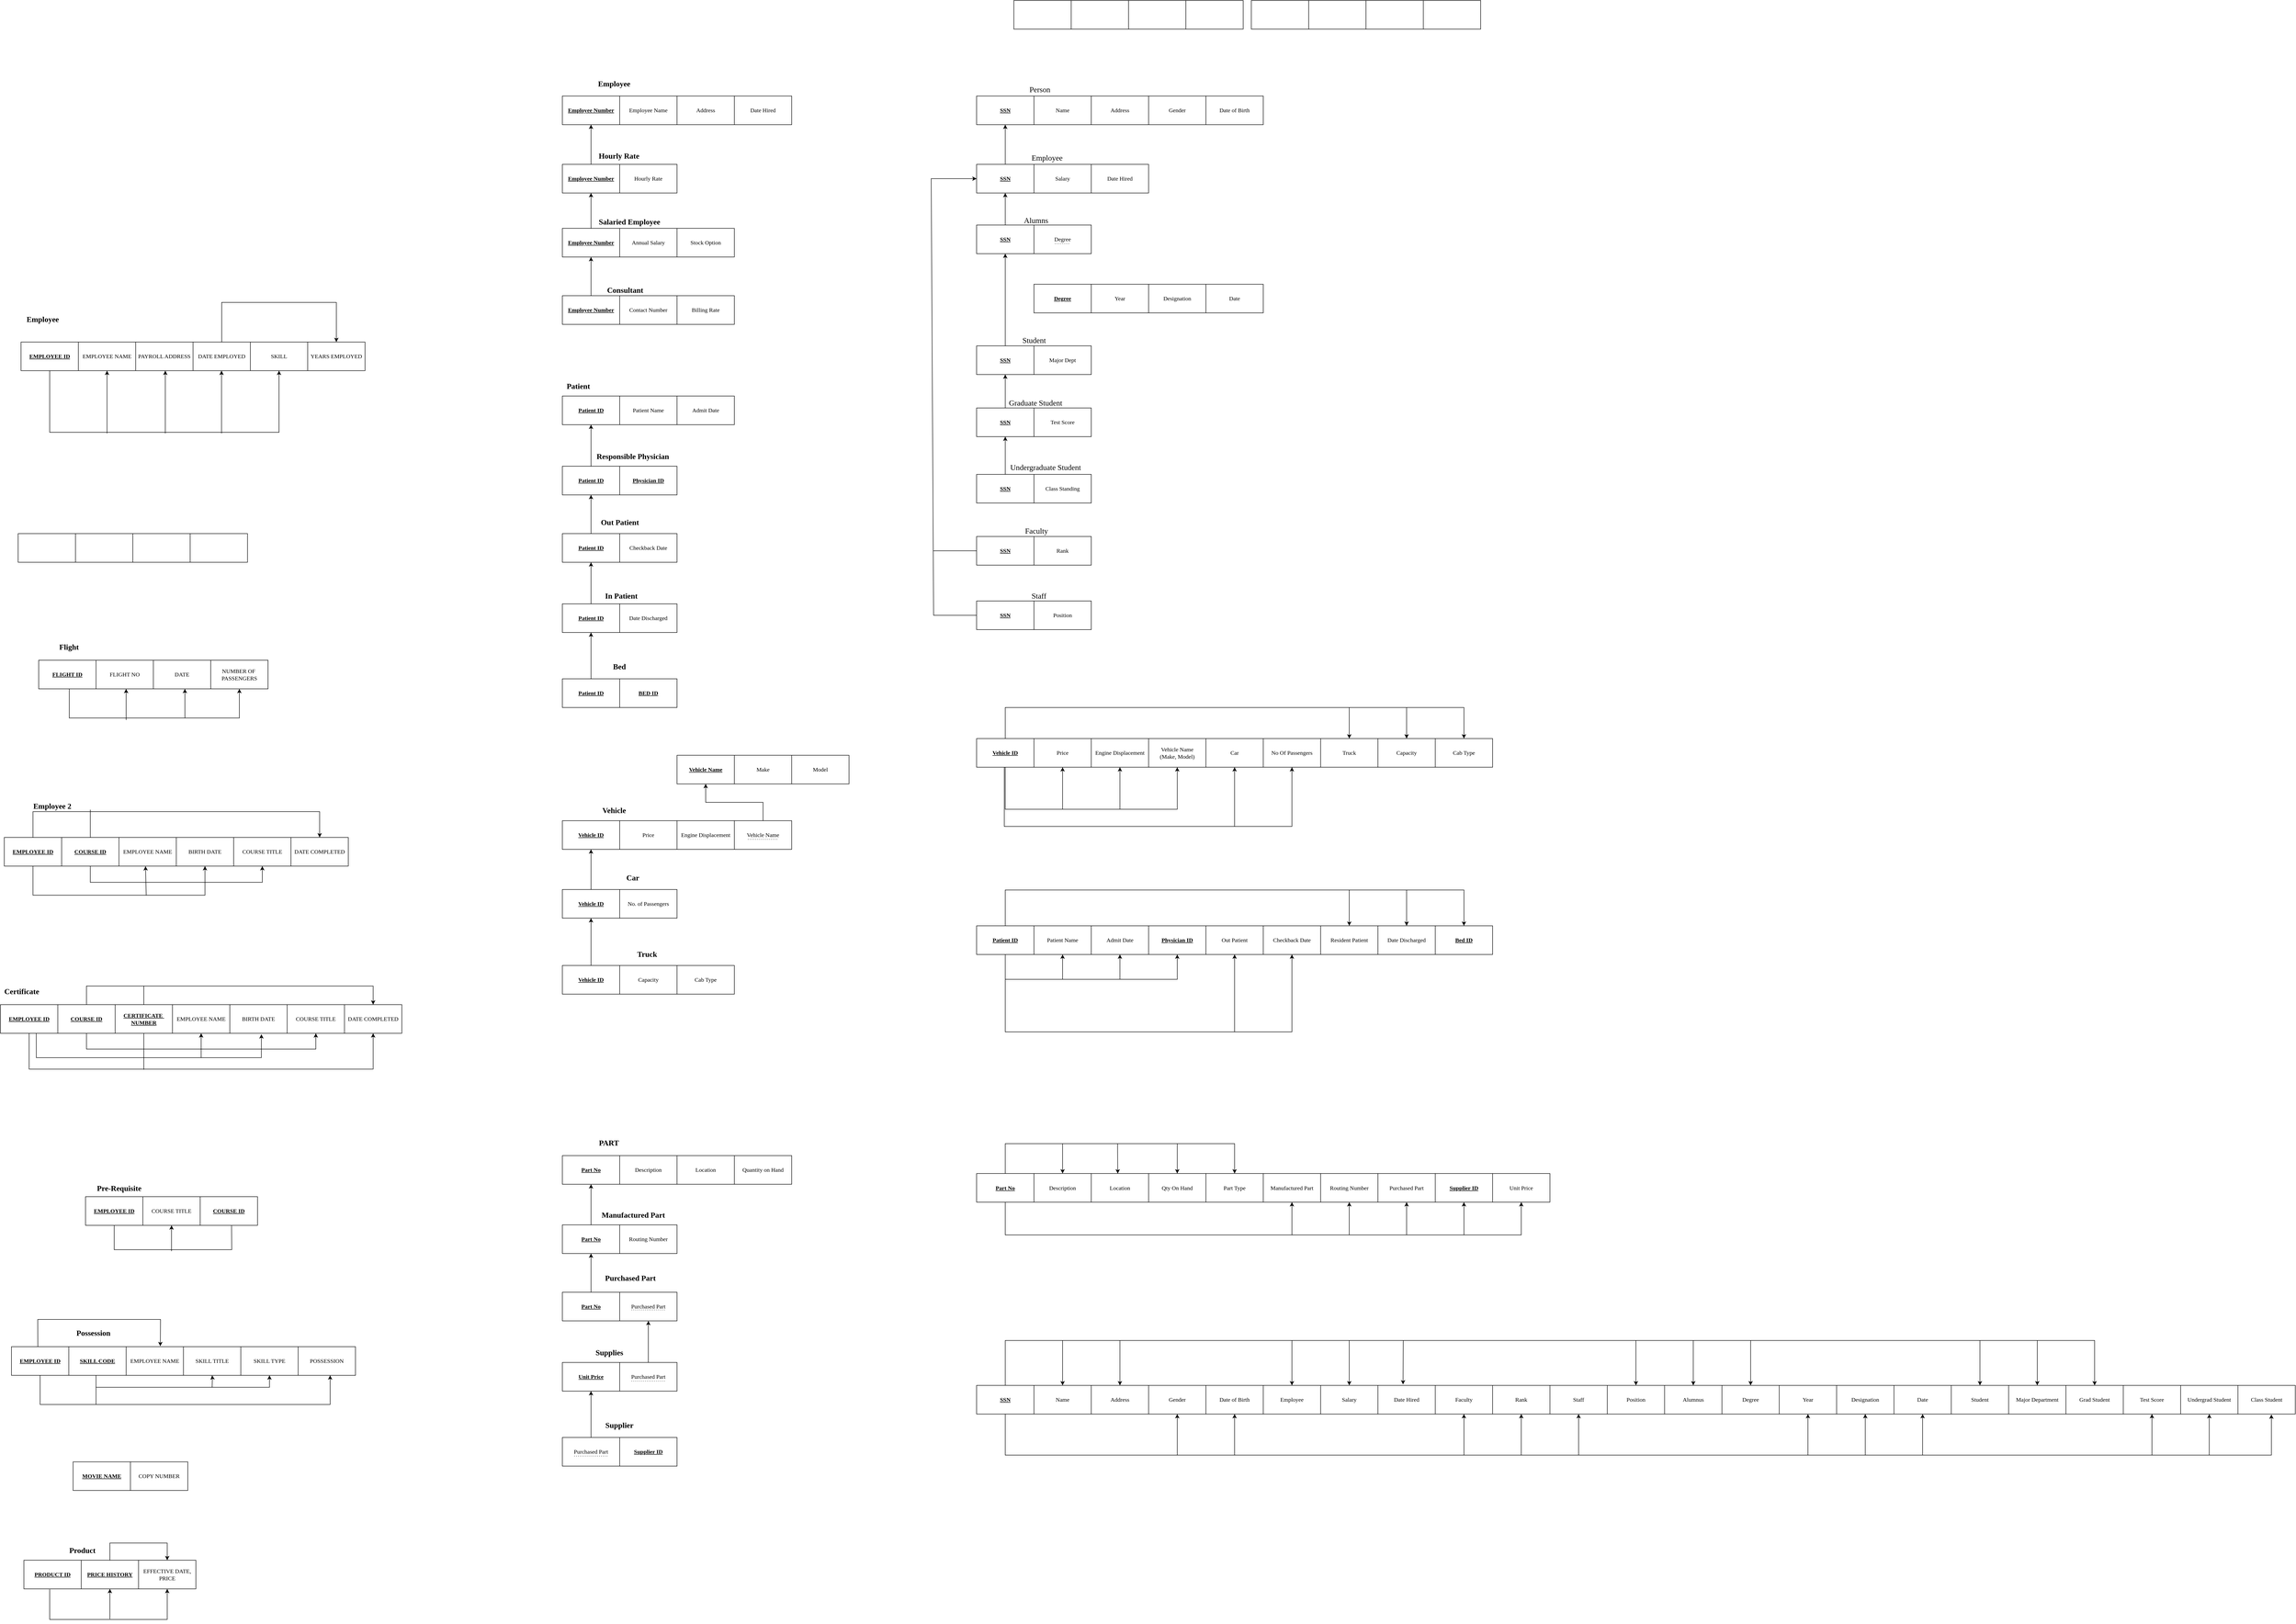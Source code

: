 <mxfile version="16.5.5" type="github">
  <diagram id="R2lEEEUBdFMjLlhIrx00" name="Assignment">
    <mxGraphModel dx="3151" dy="1385" grid="0" gridSize="10" guides="1" tooltips="1" connect="1" arrows="1" fold="1" page="0" pageScale="1" pageWidth="850" pageHeight="1100" background="#FFFFFF" math="0" shadow="0" extFonts="Permanent Marker^https://fonts.googleapis.com/css?family=Permanent+Marker">
      <root>
        <mxCell id="0" />
        <mxCell id="1" parent="0" />
        <mxCell id="3wrw05tANonlnPxJcy26-1" value="&lt;b&gt;&lt;u&gt;EMPLOYEE ID&lt;/u&gt;&lt;/b&gt;" style="rounded=0;whiteSpace=wrap;html=1;fontFamily=Times New Roman;" vertex="1" parent="1">
          <mxGeometry x="-189" y="732" width="120" height="60" as="geometry" />
        </mxCell>
        <mxCell id="3wrw05tANonlnPxJcy26-6" value="EMPLOYEE NAME" style="rounded=0;whiteSpace=wrap;html=1;fontFamily=Times New Roman;" vertex="1" parent="1">
          <mxGeometry x="-69" y="732" width="120" height="60" as="geometry" />
        </mxCell>
        <mxCell id="3wrw05tANonlnPxJcy26-7" value="PAYROLL ADDRESS" style="rounded=0;whiteSpace=wrap;html=1;fontFamily=Times New Roman;" vertex="1" parent="1">
          <mxGeometry x="51" y="732" width="120" height="60" as="geometry" />
        </mxCell>
        <mxCell id="3wrw05tANonlnPxJcy26-8" value="DATE EMPLOYED" style="rounded=0;whiteSpace=wrap;html=1;fontFamily=Times New Roman;" vertex="1" parent="1">
          <mxGeometry x="171" y="732" width="120" height="60" as="geometry" />
        </mxCell>
        <mxCell id="3wrw05tANonlnPxJcy26-9" value="SKILL" style="rounded=0;whiteSpace=wrap;html=1;fontFamily=Times New Roman;" vertex="1" parent="1">
          <mxGeometry x="291" y="732" width="120" height="60" as="geometry" />
        </mxCell>
        <mxCell id="3wrw05tANonlnPxJcy26-10" value="YEARS EMPLOYED" style="rounded=0;whiteSpace=wrap;html=1;fontFamily=Times New Roman;" vertex="1" parent="1">
          <mxGeometry x="411" y="732" width="120" height="60" as="geometry" />
        </mxCell>
        <mxCell id="3wrw05tANonlnPxJcy26-12" value="" style="endArrow=classic;html=1;rounded=0;exitX=0.5;exitY=1;exitDx=0;exitDy=0;entryX=0.5;entryY=1;entryDx=0;entryDy=0;endFill=1;fontFamily=Times New Roman;" edge="1" parent="1" source="3wrw05tANonlnPxJcy26-1" target="3wrw05tANonlnPxJcy26-9">
          <mxGeometry width="50" height="50" relative="1" as="geometry">
            <mxPoint x="-181" y="921" as="sourcePoint" />
            <mxPoint x="369" y="921" as="targetPoint" />
            <Array as="points">
              <mxPoint x="-129" y="921" />
              <mxPoint x="351" y="921" />
            </Array>
          </mxGeometry>
        </mxCell>
        <mxCell id="3wrw05tANonlnPxJcy26-13" value="" style="endArrow=classic;html=1;rounded=0;entryX=0.5;entryY=1;entryDx=0;entryDy=0;strokeColor=default;snapToPoint=1;flowAnimation=0;noJump=0;ignoreEdge=0;startFill=1;fixDash=0;metaEdit=0;backgroundOutline=0;orthogonal=0;enumerate=0;endFill=1;fontFamily=Times New Roman;" edge="1" parent="1" target="3wrw05tANonlnPxJcy26-6">
          <mxGeometry width="50" height="50" relative="1" as="geometry">
            <mxPoint x="-9" y="923" as="sourcePoint" />
            <mxPoint x="38" y="855" as="targetPoint" />
          </mxGeometry>
        </mxCell>
        <mxCell id="3wrw05tANonlnPxJcy26-15" value="" style="endArrow=classic;html=1;rounded=0;entryX=0.5;entryY=1;entryDx=0;entryDy=0;strokeColor=default;snapToPoint=1;flowAnimation=0;noJump=0;ignoreEdge=0;startFill=1;fixDash=0;metaEdit=0;backgroundOutline=0;orthogonal=0;enumerate=0;endFill=1;fontFamily=Times New Roman;" edge="1" parent="1">
          <mxGeometry width="50" height="50" relative="1" as="geometry">
            <mxPoint x="113.0" y="923" as="sourcePoint" />
            <mxPoint x="113.0" y="792" as="targetPoint" />
          </mxGeometry>
        </mxCell>
        <mxCell id="3wrw05tANonlnPxJcy26-16" value="" style="endArrow=classic;html=1;rounded=0;entryX=0.5;entryY=1;entryDx=0;entryDy=0;strokeColor=default;snapToPoint=1;flowAnimation=0;noJump=0;ignoreEdge=0;startFill=1;fixDash=0;metaEdit=0;backgroundOutline=0;orthogonal=0;enumerate=0;endFill=1;fontFamily=Times New Roman;" edge="1" parent="1">
          <mxGeometry width="50" height="50" relative="1" as="geometry">
            <mxPoint x="230.66" y="923" as="sourcePoint" />
            <mxPoint x="230.66" y="792" as="targetPoint" />
          </mxGeometry>
        </mxCell>
        <mxCell id="3wrw05tANonlnPxJcy26-17" value="" style="endArrow=classic;html=1;rounded=0;strokeColor=default;exitX=0.5;exitY=0;exitDx=0;exitDy=0;entryX=0.5;entryY=0;entryDx=0;entryDy=0;endFill=1;fontFamily=Times New Roman;" edge="1" parent="1" source="3wrw05tANonlnPxJcy26-8" target="3wrw05tANonlnPxJcy26-10">
          <mxGeometry width="50" height="50" relative="1" as="geometry">
            <mxPoint x="190" y="674" as="sourcePoint" />
            <mxPoint x="568" y="605" as="targetPoint" />
            <Array as="points">
              <mxPoint x="231" y="649" />
              <mxPoint x="347" y="649" />
              <mxPoint x="471" y="649" />
            </Array>
          </mxGeometry>
        </mxCell>
        <mxCell id="3wrw05tANonlnPxJcy26-19" value="" style="rounded=0;whiteSpace=wrap;html=1;fontFamily=Times New Roman;" vertex="1" parent="1">
          <mxGeometry x="-195" y="1133" width="120" height="60" as="geometry" />
        </mxCell>
        <mxCell id="3wrw05tANonlnPxJcy26-20" value="" style="rounded=0;whiteSpace=wrap;html=1;fontFamily=Times New Roman;" vertex="1" parent="1">
          <mxGeometry x="-75" y="1133" width="120" height="60" as="geometry" />
        </mxCell>
        <mxCell id="3wrw05tANonlnPxJcy26-21" value="" style="rounded=0;whiteSpace=wrap;html=1;fontFamily=Times New Roman;" vertex="1" parent="1">
          <mxGeometry x="45" y="1133" width="120" height="60" as="geometry" />
        </mxCell>
        <mxCell id="3wrw05tANonlnPxJcy26-22" value="" style="rounded=0;whiteSpace=wrap;html=1;fontFamily=Times New Roman;" vertex="1" parent="1">
          <mxGeometry x="165" y="1133" width="120" height="60" as="geometry" />
        </mxCell>
        <mxCell id="3wrw05tANonlnPxJcy26-23" value="&lt;b&gt;&lt;u&gt;FLIGHT ID&lt;/u&gt;&lt;/b&gt;" style="rounded=0;whiteSpace=wrap;html=1;fontFamily=Times New Roman;" vertex="1" parent="1">
          <mxGeometry x="-152" y="1398" width="120" height="60" as="geometry" />
        </mxCell>
        <mxCell id="3wrw05tANonlnPxJcy26-24" value="FLIGHT NO" style="rounded=0;whiteSpace=wrap;html=1;fontFamily=Times New Roman;" vertex="1" parent="1">
          <mxGeometry x="-32" y="1398" width="120" height="60" as="geometry" />
        </mxCell>
        <mxCell id="3wrw05tANonlnPxJcy26-25" value="DATE" style="rounded=0;whiteSpace=wrap;html=1;fontFamily=Times New Roman;" vertex="1" parent="1">
          <mxGeometry x="88" y="1398" width="120" height="60" as="geometry" />
        </mxCell>
        <mxCell id="3wrw05tANonlnPxJcy26-26" value="NUMBER OF&amp;nbsp;&lt;br&gt;PASSENGERS" style="rounded=0;whiteSpace=wrap;html=1;fontFamily=Times New Roman;" vertex="1" parent="1">
          <mxGeometry x="208" y="1398" width="120" height="60" as="geometry" />
        </mxCell>
        <mxCell id="3wrw05tANonlnPxJcy26-27" value="" style="endArrow=classic;html=1;rounded=0;exitX=0.5;exitY=1;exitDx=0;exitDy=0;entryX=0.5;entryY=1;entryDx=0;entryDy=0;endFill=1;fontFamily=Times New Roman;" edge="1" parent="1" target="3wrw05tANonlnPxJcy26-26">
          <mxGeometry width="50" height="50" relative="1" as="geometry">
            <mxPoint x="-88" y="1458" as="sourcePoint" />
            <mxPoint x="392" y="1458" as="targetPoint" />
            <Array as="points">
              <mxPoint x="-88" y="1519" />
              <mxPoint x="87" y="1519" />
              <mxPoint x="268" y="1519" />
            </Array>
          </mxGeometry>
        </mxCell>
        <mxCell id="3wrw05tANonlnPxJcy26-28" value="" style="endArrow=classic;html=1;rounded=0;entryX=0.5;entryY=1;entryDx=0;entryDy=0;strokeColor=default;snapToPoint=1;flowAnimation=0;noJump=0;ignoreEdge=0;startFill=1;fixDash=0;metaEdit=0;backgroundOutline=0;orthogonal=0;enumerate=0;endFill=1;fontFamily=Times New Roman;" edge="1" parent="1">
          <mxGeometry width="50" height="50" relative="1" as="geometry">
            <mxPoint x="31" y="1523.098" as="sourcePoint" />
            <mxPoint x="31" y="1458" as="targetPoint" />
          </mxGeometry>
        </mxCell>
        <mxCell id="3wrw05tANonlnPxJcy26-29" value="" style="endArrow=classic;html=1;rounded=0;entryX=0.5;entryY=1;entryDx=0;entryDy=0;strokeColor=default;snapToPoint=1;flowAnimation=0;noJump=0;ignoreEdge=0;startFill=1;fixDash=0;metaEdit=0;backgroundOutline=0;orthogonal=0;enumerate=0;endFill=1;fontFamily=Times New Roman;" edge="1" parent="1">
          <mxGeometry width="50" height="50" relative="1" as="geometry">
            <mxPoint x="154" y="1519" as="sourcePoint" />
            <mxPoint x="154" y="1458" as="targetPoint" />
          </mxGeometry>
        </mxCell>
        <mxCell id="3wrw05tANonlnPxJcy26-31" value="&lt;b&gt;&lt;u&gt;EMPLOYEE ID&lt;/u&gt;&lt;/b&gt;" style="rounded=0;whiteSpace=wrap;html=1;fontFamily=Times New Roman;" vertex="1" parent="1">
          <mxGeometry x="-224" y="1769" width="120" height="60" as="geometry" />
        </mxCell>
        <mxCell id="3wrw05tANonlnPxJcy26-32" value="&lt;b&gt;&lt;u&gt;COURSE ID&lt;/u&gt;&lt;/b&gt;" style="rounded=0;whiteSpace=wrap;html=1;fontFamily=Times New Roman;" vertex="1" parent="1">
          <mxGeometry x="-104" y="1769" width="120" height="60" as="geometry" />
        </mxCell>
        <mxCell id="3wrw05tANonlnPxJcy26-33" value="EMPLOYEE NAME" style="rounded=0;whiteSpace=wrap;html=1;fontFamily=Times New Roman;" vertex="1" parent="1">
          <mxGeometry x="16" y="1769" width="120" height="60" as="geometry" />
        </mxCell>
        <mxCell id="3wrw05tANonlnPxJcy26-34" value="BIRTH DATE" style="rounded=0;whiteSpace=wrap;html=1;fontFamily=Times New Roman;" vertex="1" parent="1">
          <mxGeometry x="136" y="1769" width="120" height="60" as="geometry" />
        </mxCell>
        <mxCell id="3wrw05tANonlnPxJcy26-35" value="COURSE TITLE" style="rounded=0;whiteSpace=wrap;html=1;fontFamily=Times New Roman;" vertex="1" parent="1">
          <mxGeometry x="256" y="1769" width="120" height="60" as="geometry" />
        </mxCell>
        <mxCell id="3wrw05tANonlnPxJcy26-36" value="DATE COMPLETED" style="rounded=0;whiteSpace=wrap;html=1;fontFamily=Times New Roman;" vertex="1" parent="1">
          <mxGeometry x="376" y="1769" width="120" height="60" as="geometry" />
        </mxCell>
        <mxCell id="3wrw05tANonlnPxJcy26-39" value="" style="endArrow=classic;html=1;rounded=0;strokeColor=default;entryX=0.5;entryY=1;entryDx=0;entryDy=0;exitX=0.5;exitY=1;exitDx=0;exitDy=0;endFill=1;fontFamily=Times New Roman;" edge="1" parent="1" source="3wrw05tANonlnPxJcy26-32" target="3wrw05tANonlnPxJcy26-35">
          <mxGeometry width="50" height="50" relative="1" as="geometry">
            <mxPoint x="-43" y="1859" as="sourcePoint" />
            <mxPoint x="335" y="1859" as="targetPoint" />
            <Array as="points">
              <mxPoint x="-44" y="1863" />
              <mxPoint x="316" y="1863" />
            </Array>
          </mxGeometry>
        </mxCell>
        <mxCell id="3wrw05tANonlnPxJcy26-37" value="" style="endArrow=classic;html=1;rounded=0;strokeColor=default;exitX=0.5;exitY=1;exitDx=0;exitDy=0;entryX=0.5;entryY=1;entryDx=0;entryDy=0;endFill=1;fontFamily=Times New Roman;" edge="1" parent="1" source="3wrw05tANonlnPxJcy26-31" target="3wrw05tANonlnPxJcy26-34">
          <mxGeometry width="50" height="50" relative="1" as="geometry">
            <mxPoint x="-199" y="1887" as="sourcePoint" />
            <mxPoint x="253" y="1902" as="targetPoint" />
            <Array as="points">
              <mxPoint x="-164" y="1890" />
              <mxPoint x="28" y="1890" />
              <mxPoint x="196" y="1890" />
            </Array>
          </mxGeometry>
        </mxCell>
        <mxCell id="3wrw05tANonlnPxJcy26-38" value="" style="endArrow=classic;html=1;rounded=0;strokeColor=default;entryX=0.463;entryY=1.004;entryDx=0;entryDy=0;entryPerimeter=0;endFill=1;fontFamily=Times New Roman;" edge="1" parent="1" target="3wrw05tANonlnPxJcy26-33">
          <mxGeometry width="50" height="50" relative="1" as="geometry">
            <mxPoint x="73" y="1890" as="sourcePoint" />
            <mxPoint x="123" y="1840" as="targetPoint" />
            <Array as="points" />
          </mxGeometry>
        </mxCell>
        <mxCell id="3wrw05tANonlnPxJcy26-40" value="" style="endArrow=classic;html=1;rounded=0;strokeColor=default;exitX=0.5;exitY=0;exitDx=0;exitDy=0;entryX=0.5;entryY=0;entryDx=0;entryDy=0;endFill=1;fontFamily=Times New Roman;" edge="1" parent="1" source="3wrw05tANonlnPxJcy26-31" target="3wrw05tANonlnPxJcy26-36">
          <mxGeometry width="50" height="50" relative="1" as="geometry">
            <mxPoint x="-163" y="1762" as="sourcePoint" />
            <mxPoint x="-44" y="1715" as="targetPoint" />
            <Array as="points">
              <mxPoint x="-164" y="1715" />
              <mxPoint x="436" y="1715" />
            </Array>
          </mxGeometry>
        </mxCell>
        <mxCell id="3wrw05tANonlnPxJcy26-41" value="" style="endArrow=none;html=1;rounded=0;strokeColor=default;exitX=0.5;exitY=0;exitDx=0;exitDy=0;fontFamily=Times New Roman;" edge="1" parent="1" source="3wrw05tANonlnPxJcy26-32">
          <mxGeometry width="50" height="50" relative="1" as="geometry">
            <mxPoint x="-43" y="1706" as="sourcePoint" />
            <mxPoint x="-44" y="1711" as="targetPoint" />
          </mxGeometry>
        </mxCell>
        <mxCell id="3wrw05tANonlnPxJcy26-42" value="&lt;u&gt;&lt;b&gt;EMPLOYEE ID&lt;/b&gt;&lt;/u&gt;" style="rounded=0;whiteSpace=wrap;html=1;fontFamily=Times New Roman;" vertex="1" parent="1">
          <mxGeometry x="-232" y="2119" width="120" height="60" as="geometry" />
        </mxCell>
        <mxCell id="3wrw05tANonlnPxJcy26-43" value="&lt;u&gt;&lt;b&gt;COURSE ID&lt;/b&gt;&lt;/u&gt;" style="rounded=0;whiteSpace=wrap;html=1;fontFamily=Times New Roman;" vertex="1" parent="1">
          <mxGeometry x="-112" y="2119" width="120" height="60" as="geometry" />
        </mxCell>
        <mxCell id="3wrw05tANonlnPxJcy26-44" value="&lt;u&gt;&lt;b&gt;CERTIFICATE&amp;nbsp;&lt;br&gt;NUMBER&lt;/b&gt;&lt;/u&gt;" style="rounded=0;whiteSpace=wrap;html=1;fontFamily=Times New Roman;" vertex="1" parent="1">
          <mxGeometry x="8" y="2119" width="120" height="60" as="geometry" />
        </mxCell>
        <mxCell id="3wrw05tANonlnPxJcy26-45" value="EMPLOYEE NAME" style="rounded=0;whiteSpace=wrap;html=1;fontFamily=Times New Roman;" vertex="1" parent="1">
          <mxGeometry x="128" y="2119" width="120" height="60" as="geometry" />
        </mxCell>
        <mxCell id="3wrw05tANonlnPxJcy26-46" value="BIRTH DATE" style="rounded=0;whiteSpace=wrap;html=1;fontFamily=Times New Roman;" vertex="1" parent="1">
          <mxGeometry x="248" y="2119" width="120" height="60" as="geometry" />
        </mxCell>
        <mxCell id="3wrw05tANonlnPxJcy26-47" value="COURSE TITLE" style="rounded=0;whiteSpace=wrap;html=1;fontFamily=Times New Roman;" vertex="1" parent="1">
          <mxGeometry x="368" y="2119" width="120" height="60" as="geometry" />
        </mxCell>
        <mxCell id="3wrw05tANonlnPxJcy26-48" value="DATE COMPLETED" style="rounded=0;whiteSpace=wrap;html=1;fontFamily=Times New Roman;" vertex="1" parent="1">
          <mxGeometry x="488" y="2119" width="120" height="60" as="geometry" />
        </mxCell>
        <mxCell id="3wrw05tANonlnPxJcy26-49" value="" style="endArrow=classic;html=1;rounded=0;strokeColor=default;exitX=0.5;exitY=0;exitDx=0;exitDy=0;entryX=0.5;entryY=0;entryDx=0;entryDy=0;endFill=1;fontFamily=Times New Roman;" edge="1" parent="1" source="3wrw05tANonlnPxJcy26-43" target="3wrw05tANonlnPxJcy26-48">
          <mxGeometry width="50" height="50" relative="1" as="geometry">
            <mxPoint x="-62" y="2110" as="sourcePoint" />
            <mxPoint x="533" y="2080" as="targetPoint" />
            <Array as="points">
              <mxPoint x="-52" y="2080" />
              <mxPoint x="548" y="2080" />
            </Array>
          </mxGeometry>
        </mxCell>
        <mxCell id="3wrw05tANonlnPxJcy26-50" value="" style="endArrow=none;html=1;rounded=0;strokeColor=default;exitX=0.5;exitY=0;exitDx=0;exitDy=0;fontFamily=Times New Roman;" edge="1" parent="1" source="3wrw05tANonlnPxJcy26-44">
          <mxGeometry width="50" height="50" relative="1" as="geometry">
            <mxPoint x="68" y="2109" as="sourcePoint" />
            <mxPoint x="68" y="2080" as="targetPoint" />
          </mxGeometry>
        </mxCell>
        <mxCell id="3wrw05tANonlnPxJcy26-51" value="" style="endArrow=classic;html=1;rounded=0;strokeColor=default;exitX=0.5;exitY=1;exitDx=0;exitDy=0;entryX=0.5;entryY=1;entryDx=0;entryDy=0;endFill=1;fontFamily=Times New Roman;" edge="1" parent="1" source="3wrw05tANonlnPxJcy26-42" target="3wrw05tANonlnPxJcy26-48">
          <mxGeometry width="50" height="50" relative="1" as="geometry">
            <mxPoint x="-161" y="2285" as="sourcePoint" />
            <mxPoint x="559" y="2285" as="targetPoint" />
            <Array as="points">
              <mxPoint x="-172" y="2254" />
              <mxPoint x="548" y="2254" />
            </Array>
          </mxGeometry>
        </mxCell>
        <mxCell id="3wrw05tANonlnPxJcy26-52" value="" style="endArrow=none;html=1;rounded=0;strokeColor=default;entryX=0.5;entryY=1;entryDx=0;entryDy=0;fontFamily=Times New Roman;" edge="1" parent="1" target="3wrw05tANonlnPxJcy26-44">
          <mxGeometry width="50" height="50" relative="1" as="geometry">
            <mxPoint x="68" y="2255" as="sourcePoint" />
            <mxPoint x="159" y="2344" as="targetPoint" />
          </mxGeometry>
        </mxCell>
        <mxCell id="3wrw05tANonlnPxJcy26-53" value="" style="endArrow=classic;html=1;rounded=0;strokeColor=default;entryX=0.5;entryY=1;entryDx=0;entryDy=0;exitX=0.5;exitY=1;exitDx=0;exitDy=0;endFill=1;fontFamily=Times New Roman;" edge="1" parent="1" source="3wrw05tANonlnPxJcy26-43" target="3wrw05tANonlnPxJcy26-47">
          <mxGeometry width="50" height="50" relative="1" as="geometry">
            <mxPoint x="28" y="2368" as="sourcePoint" />
            <mxPoint x="78" y="2318" as="targetPoint" />
            <Array as="points">
              <mxPoint x="-52" y="2212" />
              <mxPoint x="428" y="2212" />
            </Array>
          </mxGeometry>
        </mxCell>
        <mxCell id="3wrw05tANonlnPxJcy26-54" value="" style="endArrow=classic;html=1;rounded=0;strokeColor=default;exitX=0.624;exitY=0.996;exitDx=0;exitDy=0;exitPerimeter=0;entryX=0.551;entryY=1.033;entryDx=0;entryDy=0;entryPerimeter=0;endFill=1;fontFamily=Times New Roman;" edge="1" parent="1" source="3wrw05tANonlnPxJcy26-42" target="3wrw05tANonlnPxJcy26-46">
          <mxGeometry width="50" height="50" relative="1" as="geometry">
            <mxPoint x="-11" y="2355" as="sourcePoint" />
            <mxPoint x="39" y="2305" as="targetPoint" />
            <Array as="points">
              <mxPoint x="-157" y="2230" />
              <mxPoint x="314" y="2230" />
            </Array>
          </mxGeometry>
        </mxCell>
        <mxCell id="3wrw05tANonlnPxJcy26-55" value="" style="endArrow=classic;html=1;rounded=0;strokeColor=default;entryX=0.5;entryY=1;entryDx=0;entryDy=0;endFill=1;fontFamily=Times New Roman;" edge="1" parent="1" target="3wrw05tANonlnPxJcy26-45">
          <mxGeometry width="50" height="50" relative="1" as="geometry">
            <mxPoint x="188" y="2230" as="sourcePoint" />
            <mxPoint x="250" y="2290" as="targetPoint" />
          </mxGeometry>
        </mxCell>
        <mxCell id="3wrw05tANonlnPxJcy26-56" value="&lt;u&gt;&lt;b&gt;EMPLOYEE ID&lt;/b&gt;&lt;/u&gt;" style="rounded=0;whiteSpace=wrap;html=1;fontFamily=Times New Roman;" vertex="1" parent="1">
          <mxGeometry x="-54" y="2521" width="120" height="60" as="geometry" />
        </mxCell>
        <mxCell id="3wrw05tANonlnPxJcy26-57" value="COURSE TITLE" style="rounded=0;whiteSpace=wrap;html=1;fontFamily=Times New Roman;" vertex="1" parent="1">
          <mxGeometry x="66" y="2521" width="120" height="60" as="geometry" />
        </mxCell>
        <mxCell id="3wrw05tANonlnPxJcy26-58" value="&lt;u&gt;&lt;b&gt;COURSE ID&lt;/b&gt;&lt;/u&gt;" style="rounded=0;whiteSpace=wrap;html=1;fontFamily=Times New Roman;" vertex="1" parent="1">
          <mxGeometry x="186" y="2521" width="120" height="60" as="geometry" />
        </mxCell>
        <mxCell id="3wrw05tANonlnPxJcy26-59" value="" style="endArrow=classic;html=1;rounded=0;strokeColor=default;entryX=0.5;entryY=1;entryDx=0;entryDy=0;endFill=1;fontFamily=Times New Roman;" edge="1" parent="1" target="3wrw05tANonlnPxJcy26-57">
          <mxGeometry width="50" height="50" relative="1" as="geometry">
            <mxPoint x="126" y="2635" as="sourcePoint" />
            <mxPoint x="144" y="2606" as="targetPoint" />
          </mxGeometry>
        </mxCell>
        <mxCell id="3wrw05tANonlnPxJcy26-60" value="" style="endArrow=none;html=1;rounded=0;strokeColor=default;entryX=0.547;entryY=1.01;entryDx=0;entryDy=0;exitX=0.5;exitY=1;exitDx=0;exitDy=0;entryPerimeter=0;fontFamily=Times New Roman;" edge="1" parent="1" source="3wrw05tANonlnPxJcy26-56" target="3wrw05tANonlnPxJcy26-58">
          <mxGeometry width="50" height="50" relative="1" as="geometry">
            <mxPoint x="42" y="2676" as="sourcePoint" />
            <mxPoint x="256" y="2588" as="targetPoint" />
            <Array as="points">
              <mxPoint x="6" y="2632" />
              <mxPoint x="252" y="2632" />
            </Array>
          </mxGeometry>
        </mxCell>
        <mxCell id="3wrw05tANonlnPxJcy26-62" value="&lt;b&gt;&lt;u&gt;EMPLOYEE ID&lt;/u&gt;&lt;/b&gt;" style="rounded=0;whiteSpace=wrap;html=1;fontFamily=Times New Roman;" vertex="1" parent="1">
          <mxGeometry x="-209" y="2835" width="120" height="60" as="geometry" />
        </mxCell>
        <mxCell id="3wrw05tANonlnPxJcy26-63" value="&lt;b&gt;&lt;u&gt;SKILL CODE&lt;/u&gt;&lt;/b&gt;" style="rounded=0;whiteSpace=wrap;html=1;fontFamily=Times New Roman;" vertex="1" parent="1">
          <mxGeometry x="-89" y="2835" width="120" height="60" as="geometry" />
        </mxCell>
        <mxCell id="3wrw05tANonlnPxJcy26-64" value="EMPLOYEE NAME" style="rounded=0;whiteSpace=wrap;html=1;fontFamily=Times New Roman;" vertex="1" parent="1">
          <mxGeometry x="31" y="2835" width="120" height="60" as="geometry" />
        </mxCell>
        <mxCell id="3wrw05tANonlnPxJcy26-72" value="" style="edgeStyle=orthogonalEdgeStyle;rounded=0;orthogonalLoop=1;jettySize=auto;html=1;startFill=1;endArrow=classic;endFill=1;strokeColor=default;fontFamily=Times New Roman;" edge="1" parent="1" target="3wrw05tANonlnPxJcy26-65">
          <mxGeometry relative="1" as="geometry">
            <mxPoint x="211" y="2920" as="sourcePoint" />
          </mxGeometry>
        </mxCell>
        <mxCell id="3wrw05tANonlnPxJcy26-65" value="SKILL TITLE" style="rounded=0;whiteSpace=wrap;html=1;fontFamily=Times New Roman;" vertex="1" parent="1">
          <mxGeometry x="151" y="2835" width="120" height="60" as="geometry" />
        </mxCell>
        <mxCell id="3wrw05tANonlnPxJcy26-66" value="SKILL TYPE" style="rounded=0;whiteSpace=wrap;html=1;fontFamily=Times New Roman;" vertex="1" parent="1">
          <mxGeometry x="271" y="2835" width="120" height="60" as="geometry" />
        </mxCell>
        <mxCell id="3wrw05tANonlnPxJcy26-67" value="POSSESSION" style="rounded=0;whiteSpace=wrap;html=1;fontFamily=Times New Roman;" vertex="1" parent="1">
          <mxGeometry x="391" y="2835" width="120" height="60" as="geometry" />
        </mxCell>
        <mxCell id="3wrw05tANonlnPxJcy26-68" value="" style="endArrow=classic;html=1;rounded=0;strokeColor=default;exitX=0.5;exitY=1;exitDx=0;exitDy=0;entryX=0.558;entryY=1;entryDx=0;entryDy=0;entryPerimeter=0;endFill=1;fontFamily=Times New Roman;" edge="1" parent="1" source="3wrw05tANonlnPxJcy26-62" target="3wrw05tANonlnPxJcy26-67">
          <mxGeometry width="50" height="50" relative="1" as="geometry">
            <mxPoint x="14" y="3025" as="sourcePoint" />
            <mxPoint x="451" y="2956" as="targetPoint" />
            <Array as="points">
              <mxPoint x="-149" y="2956" />
              <mxPoint x="458" y="2956" />
            </Array>
          </mxGeometry>
        </mxCell>
        <mxCell id="3wrw05tANonlnPxJcy26-69" value="" style="endArrow=none;html=1;rounded=0;strokeColor=default;fontFamily=Times New Roman;" edge="1" parent="1">
          <mxGeometry width="50" height="50" relative="1" as="geometry">
            <mxPoint x="-32" y="2956" as="sourcePoint" />
            <mxPoint x="-32" y="2895" as="targetPoint" />
          </mxGeometry>
        </mxCell>
        <mxCell id="3wrw05tANonlnPxJcy26-70" value="" style="endArrow=classic;html=1;rounded=0;strokeColor=default;entryX=0.5;entryY=1;entryDx=0;entryDy=0;endFill=1;fontFamily=Times New Roman;" edge="1" parent="1" target="3wrw05tANonlnPxJcy26-66">
          <mxGeometry width="50" height="50" relative="1" as="geometry">
            <mxPoint x="-32" y="2920" as="sourcePoint" />
            <mxPoint x="384" y="2920" as="targetPoint" />
            <Array as="points">
              <mxPoint x="331" y="2920" />
            </Array>
          </mxGeometry>
        </mxCell>
        <mxCell id="3wrw05tANonlnPxJcy26-73" value="" style="endArrow=classic;html=1;rounded=0;strokeColor=default;exitX=0.46;exitY=0.007;exitDx=0;exitDy=0;exitPerimeter=0;entryX=0.596;entryY=-0.017;entryDx=0;entryDy=0;entryPerimeter=0;endFill=1;fontFamily=Times New Roman;" edge="1" parent="1" source="3wrw05tANonlnPxJcy26-62" target="3wrw05tANonlnPxJcy26-64">
          <mxGeometry width="50" height="50" relative="1" as="geometry">
            <mxPoint x="-117" y="2805" as="sourcePoint" />
            <mxPoint x="-67" y="2755" as="targetPoint" />
            <Array as="points">
              <mxPoint x="-154" y="2778" />
              <mxPoint x="103" y="2778" />
            </Array>
          </mxGeometry>
        </mxCell>
        <mxCell id="3wrw05tANonlnPxJcy26-74" value="&lt;b&gt;&lt;u&gt;MOVIE NAME&lt;/u&gt;&lt;/b&gt;" style="rounded=0;whiteSpace=wrap;html=1;fontFamily=Times New Roman;" vertex="1" parent="1">
          <mxGeometry x="-80" y="3076" width="120" height="60" as="geometry" />
        </mxCell>
        <mxCell id="3wrw05tANonlnPxJcy26-75" value="COPY NUMBER" style="rounded=0;whiteSpace=wrap;html=1;fontFamily=Times New Roman;" vertex="1" parent="1">
          <mxGeometry x="40" y="3076" width="120" height="60" as="geometry" />
        </mxCell>
        <mxCell id="3wrw05tANonlnPxJcy26-76" value="&lt;b&gt;&lt;u&gt;PRODUCT ID&lt;/u&gt;&lt;/b&gt;" style="rounded=0;whiteSpace=wrap;html=1;fontFamily=Times New Roman;" vertex="1" parent="1">
          <mxGeometry x="-183" y="3282" width="120" height="60" as="geometry" />
        </mxCell>
        <mxCell id="3wrw05tANonlnPxJcy26-77" value="&lt;b&gt;&lt;u&gt;PRICE HISTORY&lt;/u&gt;&lt;/b&gt;" style="rounded=0;whiteSpace=wrap;html=1;fontFamily=Times New Roman;" vertex="1" parent="1">
          <mxGeometry x="-63" y="3282" width="120" height="60" as="geometry" />
        </mxCell>
        <mxCell id="3wrw05tANonlnPxJcy26-78" value="EFFECTIVE DATE,&lt;br&gt;PRICE" style="rounded=0;whiteSpace=wrap;html=1;fontFamily=Times New Roman;" vertex="1" parent="1">
          <mxGeometry x="57" y="3282" width="120" height="60" as="geometry" />
        </mxCell>
        <mxCell id="3wrw05tANonlnPxJcy26-79" value="" style="endArrow=classic;html=1;rounded=0;strokeColor=default;exitX=0.45;exitY=1.017;exitDx=0;exitDy=0;exitPerimeter=0;entryX=0.5;entryY=1;entryDx=0;entryDy=0;endFill=1;fontFamily=Times New Roman;" edge="1" parent="1" source="3wrw05tANonlnPxJcy26-76" target="3wrw05tANonlnPxJcy26-78">
          <mxGeometry width="50" height="50" relative="1" as="geometry">
            <mxPoint x="-57" y="3456" as="sourcePoint" />
            <mxPoint x="147" y="3406" as="targetPoint" />
            <Array as="points">
              <mxPoint x="-129" y="3406" />
              <mxPoint x="117" y="3406" />
            </Array>
          </mxGeometry>
        </mxCell>
        <mxCell id="3wrw05tANonlnPxJcy26-81" value="" style="endArrow=classic;html=1;rounded=0;strokeColor=default;entryX=0.5;entryY=1;entryDx=0;entryDy=0;endFill=1;fontFamily=Times New Roman;" edge="1" parent="1" target="3wrw05tANonlnPxJcy26-77">
          <mxGeometry width="50" height="50" relative="1" as="geometry">
            <mxPoint x="-3" y="3405" as="sourcePoint" />
            <mxPoint x="46" y="3424" as="targetPoint" />
          </mxGeometry>
        </mxCell>
        <mxCell id="3wrw05tANonlnPxJcy26-82" value="" style="endArrow=classic;html=1;rounded=0;strokeColor=default;exitX=0.5;exitY=0;exitDx=0;exitDy=0;entryX=0.5;entryY=0;entryDx=0;entryDy=0;endFill=1;fontFamily=Times New Roman;" edge="1" parent="1" source="3wrw05tANonlnPxJcy26-77" target="3wrw05tANonlnPxJcy26-78">
          <mxGeometry width="50" height="50" relative="1" as="geometry">
            <mxPoint x="-2" y="3259" as="sourcePoint" />
            <mxPoint x="112" y="3201" as="targetPoint" />
            <Array as="points">
              <mxPoint x="-3" y="3246" />
              <mxPoint x="117" y="3246" />
            </Array>
          </mxGeometry>
        </mxCell>
        <mxCell id="3wrw05tANonlnPxJcy26-83" value="&lt;font style=&quot;font-size: 16px&quot;&gt;&lt;b&gt;Product&lt;/b&gt;&lt;/font&gt;" style="text;html=1;align=center;verticalAlign=middle;resizable=0;points=[];autosize=1;strokeColor=none;fillColor=none;fontFamily=Times New Roman;" vertex="1" parent="1">
          <mxGeometry x="-94" y="3251" width="65" height="19" as="geometry" />
        </mxCell>
        <mxCell id="3wrw05tANonlnPxJcy26-84" value="&lt;b&gt;Possession&lt;/b&gt;" style="text;html=1;align=center;verticalAlign=middle;resizable=0;points=[];autosize=1;strokeColor=none;fillColor=none;fontSize=16;fontFamily=Times New Roman;" vertex="1" parent="1">
          <mxGeometry x="-79" y="2794" width="81" height="23" as="geometry" />
        </mxCell>
        <mxCell id="3wrw05tANonlnPxJcy26-85" value="Pre-Requisite" style="text;html=1;align=center;verticalAlign=middle;resizable=0;points=[];autosize=1;strokeColor=none;fillColor=none;fontSize=16;fontFamily=Times New Roman;fontStyle=1" vertex="1" parent="1">
          <mxGeometry x="-36" y="2491" width="103" height="23" as="geometry" />
        </mxCell>
        <mxCell id="3wrw05tANonlnPxJcy26-86" value="&lt;b&gt;Certificate&lt;/b&gt;" style="text;html=1;align=center;verticalAlign=middle;resizable=0;points=[];autosize=1;strokeColor=none;fillColor=none;fontSize=16;fontFamily=Times New Roman;" vertex="1" parent="1">
          <mxGeometry x="-230" y="2079" width="83" height="23" as="geometry" />
        </mxCell>
        <mxCell id="3wrw05tANonlnPxJcy26-87" value="&lt;b&gt;Flight&lt;/b&gt;" style="text;html=1;align=center;verticalAlign=middle;resizable=0;points=[];autosize=1;strokeColor=none;fillColor=none;fontSize=16;fontFamily=Times New Roman;" vertex="1" parent="1">
          <mxGeometry x="-115" y="1358" width="51" height="23" as="geometry" />
        </mxCell>
        <mxCell id="3wrw05tANonlnPxJcy26-88" value="&lt;b&gt;Employee 2&lt;/b&gt;" style="text;html=1;align=center;verticalAlign=middle;resizable=0;points=[];autosize=1;strokeColor=none;fillColor=none;fontSize=16;fontFamily=Times New Roman;" vertex="1" parent="1">
          <mxGeometry x="-169" y="1691" width="90" height="23" as="geometry" />
        </mxCell>
        <mxCell id="3wrw05tANonlnPxJcy26-89" value="&lt;b&gt;Employee&lt;/b&gt;" style="text;html=1;align=center;verticalAlign=middle;resizable=0;points=[];autosize=1;strokeColor=none;fillColor=none;fontSize=16;fontFamily=Times New Roman;" vertex="1" parent="1">
          <mxGeometry x="-183" y="672" width="78" height="23" as="geometry" />
        </mxCell>
        <mxCell id="3wrw05tANonlnPxJcy26-90" value="Employee Number" style="rounded=0;whiteSpace=wrap;html=1;fontFamily=Times New Roman;spacingTop=0;fontStyle=5" vertex="1" parent="1">
          <mxGeometry x="944" y="217" width="120" height="60" as="geometry" />
        </mxCell>
        <mxCell id="3wrw05tANonlnPxJcy26-91" value="Employee Name" style="rounded=0;whiteSpace=wrap;html=1;fontFamily=Times New Roman;spacingTop=0;" vertex="1" parent="1">
          <mxGeometry x="1064" y="217" width="120" height="60" as="geometry" />
        </mxCell>
        <mxCell id="3wrw05tANonlnPxJcy26-92" value="Address" style="rounded=0;whiteSpace=wrap;html=1;fontFamily=Times New Roman;spacingTop=0;" vertex="1" parent="1">
          <mxGeometry x="1184" y="217" width="120" height="60" as="geometry" />
        </mxCell>
        <mxCell id="3wrw05tANonlnPxJcy26-93" value="Date Hired" style="rounded=0;whiteSpace=wrap;html=1;fontFamily=Times New Roman;spacingTop=0;" vertex="1" parent="1">
          <mxGeometry x="1304" y="217" width="120" height="60" as="geometry" />
        </mxCell>
        <mxCell id="3wrw05tANonlnPxJcy26-104" value="" style="edgeStyle=orthogonalEdgeStyle;rounded=0;orthogonalLoop=1;jettySize=auto;html=1;fontFamily=Times New Roman;fontSize=16;startFill=1;endArrow=classic;endFill=1;strokeColor=default;" edge="1" parent="1" source="3wrw05tANonlnPxJcy26-94" target="3wrw05tANonlnPxJcy26-90">
          <mxGeometry relative="1" as="geometry" />
        </mxCell>
        <mxCell id="3wrw05tANonlnPxJcy26-94" value="&lt;span&gt;Employee Number&lt;/span&gt;" style="rounded=0;whiteSpace=wrap;html=1;fontFamily=Times New Roman;spacingTop=0;fontStyle=5" vertex="1" parent="1">
          <mxGeometry x="944" y="360" width="120" height="60" as="geometry" />
        </mxCell>
        <mxCell id="3wrw05tANonlnPxJcy26-95" value="Hourly Rate" style="rounded=0;whiteSpace=wrap;html=1;fontFamily=Times New Roman;spacingTop=0;" vertex="1" parent="1">
          <mxGeometry x="1064" y="360" width="120" height="60" as="geometry" />
        </mxCell>
        <mxCell id="3wrw05tANonlnPxJcy26-103" value="" style="edgeStyle=orthogonalEdgeStyle;rounded=0;orthogonalLoop=1;jettySize=auto;html=1;fontFamily=Times New Roman;fontSize=16;startFill=1;endArrow=classic;endFill=1;strokeColor=default;" edge="1" parent="1" source="3wrw05tANonlnPxJcy26-96" target="3wrw05tANonlnPxJcy26-94">
          <mxGeometry relative="1" as="geometry" />
        </mxCell>
        <mxCell id="3wrw05tANonlnPxJcy26-96" value="&lt;span&gt;Employee Number&lt;/span&gt;" style="rounded=0;whiteSpace=wrap;html=1;fontFamily=Times New Roman;spacingTop=0;fontStyle=5" vertex="1" parent="1">
          <mxGeometry x="944" y="494" width="120" height="60" as="geometry" />
        </mxCell>
        <mxCell id="3wrw05tANonlnPxJcy26-97" value="Annual Salary" style="rounded=0;whiteSpace=wrap;html=1;fontFamily=Times New Roman;spacingTop=0;" vertex="1" parent="1">
          <mxGeometry x="1064" y="494" width="120" height="60" as="geometry" />
        </mxCell>
        <mxCell id="3wrw05tANonlnPxJcy26-98" value="Stock Option" style="rounded=0;whiteSpace=wrap;html=1;fontFamily=Times New Roman;spacingTop=0;" vertex="1" parent="1">
          <mxGeometry x="1184" y="494" width="120" height="60" as="geometry" />
        </mxCell>
        <mxCell id="3wrw05tANonlnPxJcy26-102" value="" style="edgeStyle=orthogonalEdgeStyle;rounded=0;orthogonalLoop=1;jettySize=auto;html=1;fontFamily=Times New Roman;fontSize=16;startFill=1;endArrow=classic;endFill=1;strokeColor=default;" edge="1" parent="1" source="3wrw05tANonlnPxJcy26-99" target="3wrw05tANonlnPxJcy26-96">
          <mxGeometry relative="1" as="geometry" />
        </mxCell>
        <mxCell id="3wrw05tANonlnPxJcy26-99" value="&lt;span&gt;Employee Number&lt;/span&gt;" style="rounded=0;whiteSpace=wrap;html=1;fontFamily=Times New Roman;spacingTop=0;fontStyle=5" vertex="1" parent="1">
          <mxGeometry x="944" y="635" width="120" height="60" as="geometry" />
        </mxCell>
        <mxCell id="3wrw05tANonlnPxJcy26-100" value="Contact Number" style="rounded=0;whiteSpace=wrap;html=1;fontFamily=Times New Roman;spacingTop=0;" vertex="1" parent="1">
          <mxGeometry x="1064" y="635" width="120" height="60" as="geometry" />
        </mxCell>
        <mxCell id="3wrw05tANonlnPxJcy26-101" value="Billing Rate" style="rounded=0;whiteSpace=wrap;html=1;fontFamily=Times New Roman;spacingTop=0;" vertex="1" parent="1">
          <mxGeometry x="1184" y="635" width="120" height="60" as="geometry" />
        </mxCell>
        <mxCell id="3wrw05tANonlnPxJcy26-105" value="Employee" style="text;html=1;align=center;verticalAlign=middle;resizable=0;points=[];autosize=1;strokeColor=none;fillColor=none;fontSize=16;fontFamily=Times New Roman;fontStyle=1" vertex="1" parent="1">
          <mxGeometry x="1013" y="179" width="78" height="23" as="geometry" />
        </mxCell>
        <mxCell id="3wrw05tANonlnPxJcy26-106" value="Hourly Rate" style="text;html=1;align=center;verticalAlign=middle;resizable=0;points=[];autosize=1;strokeColor=none;fillColor=none;fontSize=16;fontFamily=Times New Roman;fontStyle=1" vertex="1" parent="1">
          <mxGeometry x="1014" y="330" width="95" height="23" as="geometry" />
        </mxCell>
        <mxCell id="3wrw05tANonlnPxJcy26-107" value="Salaried Employee" style="text;html=1;align=center;verticalAlign=middle;resizable=0;points=[];autosize=1;strokeColor=none;fillColor=none;fontSize=16;fontFamily=Times New Roman;fontStyle=1" vertex="1" parent="1">
          <mxGeometry x="1015" y="468" width="138" height="23" as="geometry" />
        </mxCell>
        <mxCell id="3wrw05tANonlnPxJcy26-108" value="Consultant" style="text;html=1;align=center;verticalAlign=middle;resizable=0;points=[];autosize=1;strokeColor=none;fillColor=none;fontSize=16;fontFamily=Times New Roman;fontStyle=1" vertex="1" parent="1">
          <mxGeometry x="1032" y="611" width="86" height="23" as="geometry" />
        </mxCell>
        <mxCell id="3wrw05tANonlnPxJcy26-113" value="Patient ID" style="rounded=0;whiteSpace=wrap;html=1;fontFamily=Times New Roman;fontStyle=5" vertex="1" parent="1">
          <mxGeometry x="944" y="845" width="120" height="60" as="geometry" />
        </mxCell>
        <mxCell id="3wrw05tANonlnPxJcy26-114" value="Patient Name" style="rounded=0;whiteSpace=wrap;html=1;fontFamily=Times New Roman;" vertex="1" parent="1">
          <mxGeometry x="1064" y="845" width="120" height="60" as="geometry" />
        </mxCell>
        <mxCell id="3wrw05tANonlnPxJcy26-115" value="Admit Date" style="rounded=0;whiteSpace=wrap;html=1;fontFamily=Times New Roman;" vertex="1" parent="1">
          <mxGeometry x="1184" y="845" width="120" height="60" as="geometry" />
        </mxCell>
        <mxCell id="3wrw05tANonlnPxJcy26-127" value="" style="edgeStyle=orthogonalEdgeStyle;rounded=0;orthogonalLoop=1;jettySize=auto;html=1;fontFamily=Times New Roman;fontSize=16;startFill=1;endArrow=classic;endFill=1;strokeColor=default;" edge="1" parent="1" source="3wrw05tANonlnPxJcy26-116" target="3wrw05tANonlnPxJcy26-113">
          <mxGeometry relative="1" as="geometry" />
        </mxCell>
        <mxCell id="3wrw05tANonlnPxJcy26-116" value="&lt;span&gt;Patient ID&lt;/span&gt;" style="rounded=0;whiteSpace=wrap;html=1;fontFamily=Times New Roman;fontStyle=5" vertex="1" parent="1">
          <mxGeometry x="944" y="992" width="120" height="60" as="geometry" />
        </mxCell>
        <mxCell id="3wrw05tANonlnPxJcy26-117" value="Physician ID" style="rounded=0;whiteSpace=wrap;html=1;fontFamily=Times New Roman;fontStyle=5" vertex="1" parent="1">
          <mxGeometry x="1064" y="992" width="120" height="60" as="geometry" />
        </mxCell>
        <mxCell id="3wrw05tANonlnPxJcy26-126" value="" style="edgeStyle=orthogonalEdgeStyle;rounded=0;orthogonalLoop=1;jettySize=auto;html=1;fontFamily=Times New Roman;fontSize=16;startFill=1;endArrow=classic;endFill=1;strokeColor=default;" edge="1" parent="1" source="3wrw05tANonlnPxJcy26-118" target="3wrw05tANonlnPxJcy26-116">
          <mxGeometry relative="1" as="geometry" />
        </mxCell>
        <mxCell id="3wrw05tANonlnPxJcy26-118" value="&lt;span&gt;Patient ID&lt;/span&gt;" style="rounded=0;whiteSpace=wrap;html=1;fontFamily=Times New Roman;fontStyle=5" vertex="1" parent="1">
          <mxGeometry x="944" y="1133" width="120" height="60" as="geometry" />
        </mxCell>
        <mxCell id="3wrw05tANonlnPxJcy26-119" value="Checkback Date" style="rounded=0;whiteSpace=wrap;html=1;fontFamily=Times New Roman;" vertex="1" parent="1">
          <mxGeometry x="1064" y="1133" width="120" height="60" as="geometry" />
        </mxCell>
        <mxCell id="3wrw05tANonlnPxJcy26-125" value="" style="edgeStyle=orthogonalEdgeStyle;rounded=0;orthogonalLoop=1;jettySize=auto;html=1;fontFamily=Times New Roman;fontSize=16;startFill=1;endArrow=classic;endFill=1;strokeColor=default;" edge="1" parent="1" source="3wrw05tANonlnPxJcy26-120" target="3wrw05tANonlnPxJcy26-118">
          <mxGeometry relative="1" as="geometry" />
        </mxCell>
        <mxCell id="3wrw05tANonlnPxJcy26-120" value="&lt;span&gt;Patient ID&lt;/span&gt;" style="rounded=0;whiteSpace=wrap;html=1;fontFamily=Times New Roman;fontStyle=5" vertex="1" parent="1">
          <mxGeometry x="944" y="1280" width="120" height="60" as="geometry" />
        </mxCell>
        <mxCell id="3wrw05tANonlnPxJcy26-121" value="Date Discharged" style="rounded=0;whiteSpace=wrap;html=1;fontFamily=Times New Roman;" vertex="1" parent="1">
          <mxGeometry x="1064" y="1280" width="120" height="60" as="geometry" />
        </mxCell>
        <mxCell id="3wrw05tANonlnPxJcy26-124" value="" style="edgeStyle=orthogonalEdgeStyle;rounded=0;orthogonalLoop=1;jettySize=auto;html=1;fontFamily=Times New Roman;fontSize=16;startFill=1;endArrow=classic;endFill=1;strokeColor=default;" edge="1" parent="1" source="3wrw05tANonlnPxJcy26-122" target="3wrw05tANonlnPxJcy26-120">
          <mxGeometry relative="1" as="geometry" />
        </mxCell>
        <mxCell id="3wrw05tANonlnPxJcy26-122" value="&lt;span&gt;&lt;b&gt;&lt;u&gt;Patient ID&lt;/u&gt;&lt;/b&gt;&lt;/span&gt;" style="rounded=0;whiteSpace=wrap;html=1;fontFamily=Times New Roman;" vertex="1" parent="1">
          <mxGeometry x="944" y="1437" width="120" height="60" as="geometry" />
        </mxCell>
        <mxCell id="3wrw05tANonlnPxJcy26-123" value="&lt;b&gt;&lt;u&gt;BED ID&lt;/u&gt;&lt;/b&gt;" style="rounded=0;whiteSpace=wrap;html=1;fontFamily=Times New Roman;" vertex="1" parent="1">
          <mxGeometry x="1064" y="1437" width="120" height="60" as="geometry" />
        </mxCell>
        <mxCell id="3wrw05tANonlnPxJcy26-128" value="&lt;b&gt;Patient&lt;/b&gt;" style="text;html=1;align=center;verticalAlign=middle;resizable=0;points=[];autosize=1;strokeColor=none;fillColor=none;fontSize=16;fontFamily=Times New Roman;" vertex="1" parent="1">
          <mxGeometry x="947" y="812" width="59" height="23" as="geometry" />
        </mxCell>
        <mxCell id="3wrw05tANonlnPxJcy26-129" value="Responsible Physician" style="text;html=1;align=center;verticalAlign=middle;resizable=0;points=[];autosize=1;strokeColor=none;fillColor=none;fontSize=16;fontFamily=Times New Roman;fontStyle=1" vertex="1" parent="1">
          <mxGeometry x="1010" y="959" width="162" height="23" as="geometry" />
        </mxCell>
        <mxCell id="3wrw05tANonlnPxJcy26-130" value="Out Patient" style="text;html=1;align=center;verticalAlign=middle;resizable=0;points=[];autosize=1;strokeColor=none;fillColor=none;fontSize=16;fontFamily=Times New Roman;fontStyle=1" vertex="1" parent="1">
          <mxGeometry x="1019" y="1097" width="90" height="23" as="geometry" />
        </mxCell>
        <mxCell id="3wrw05tANonlnPxJcy26-131" value="In Patient" style="text;html=1;align=center;verticalAlign=middle;resizable=0;points=[];autosize=1;strokeColor=none;fillColor=none;fontSize=16;fontFamily=Times New Roman;fontStyle=1" vertex="1" parent="1">
          <mxGeometry x="1028" y="1251" width="78" height="23" as="geometry" />
        </mxCell>
        <mxCell id="3wrw05tANonlnPxJcy26-132" value="Bed" style="text;html=1;align=center;verticalAlign=middle;resizable=0;points=[];autosize=1;strokeColor=none;fillColor=none;fontSize=16;fontFamily=Times New Roman;fontStyle=1" vertex="1" parent="1">
          <mxGeometry x="1044" y="1399" width="37" height="23" as="geometry" />
        </mxCell>
        <mxCell id="3wrw05tANonlnPxJcy26-133" value="Vehicle ID" style="rounded=0;whiteSpace=wrap;html=1;fontFamily=Times New Roman;fontStyle=5" vertex="1" parent="1">
          <mxGeometry x="944" y="1734" width="120" height="60" as="geometry" />
        </mxCell>
        <mxCell id="3wrw05tANonlnPxJcy26-134" value="Price" style="rounded=0;whiteSpace=wrap;html=1;fontFamily=Times New Roman;" vertex="1" parent="1">
          <mxGeometry x="1064" y="1734" width="120" height="60" as="geometry" />
        </mxCell>
        <mxCell id="3wrw05tANonlnPxJcy26-135" value="Engine Displacement" style="rounded=0;whiteSpace=wrap;html=1;fontFamily=Times New Roman;" vertex="1" parent="1">
          <mxGeometry x="1184" y="1734" width="120" height="60" as="geometry" />
        </mxCell>
        <mxCell id="3wrw05tANonlnPxJcy26-147" value="" style="edgeStyle=orthogonalEdgeStyle;rounded=0;orthogonalLoop=1;jettySize=auto;html=1;fontFamily=Times New Roman;fontSize=16;startFill=1;endArrow=classic;endFill=1;strokeColor=default;entryX=0.5;entryY=1;entryDx=0;entryDy=0;" edge="1" parent="1" source="3wrw05tANonlnPxJcy26-136" target="3wrw05tANonlnPxJcy26-137">
          <mxGeometry relative="1" as="geometry" />
        </mxCell>
        <mxCell id="3wrw05tANonlnPxJcy26-136" value="Vehicle Name" style="rounded=0;whiteSpace=wrap;html=1;fontFamily=Times New Roman;" vertex="1" parent="1">
          <mxGeometry x="1304" y="1734" width="120" height="60" as="geometry" />
        </mxCell>
        <mxCell id="3wrw05tANonlnPxJcy26-137" value="Vehicle Name" style="rounded=0;whiteSpace=wrap;html=1;fontFamily=Times New Roman;fontStyle=5" vertex="1" parent="1">
          <mxGeometry x="1184" y="1597" width="120" height="60" as="geometry" />
        </mxCell>
        <mxCell id="3wrw05tANonlnPxJcy26-138" value="Make" style="rounded=0;whiteSpace=wrap;html=1;fontFamily=Times New Roman;" vertex="1" parent="1">
          <mxGeometry x="1304" y="1597" width="120" height="60" as="geometry" />
        </mxCell>
        <mxCell id="3wrw05tANonlnPxJcy26-139" value="Model" style="rounded=0;whiteSpace=wrap;html=1;fontFamily=Times New Roman;" vertex="1" parent="1">
          <mxGeometry x="1424" y="1597" width="120" height="60" as="geometry" />
        </mxCell>
        <mxCell id="3wrw05tANonlnPxJcy26-146" value="" style="edgeStyle=orthogonalEdgeStyle;rounded=0;orthogonalLoop=1;jettySize=auto;html=1;fontFamily=Times New Roman;fontSize=16;startFill=1;endArrow=classic;endFill=1;strokeColor=default;" edge="1" parent="1" source="3wrw05tANonlnPxJcy26-140" target="3wrw05tANonlnPxJcy26-133">
          <mxGeometry relative="1" as="geometry" />
        </mxCell>
        <mxCell id="3wrw05tANonlnPxJcy26-140" value="Vehicle ID" style="rounded=0;whiteSpace=wrap;html=1;fontFamily=Times New Roman;fontStyle=5" vertex="1" parent="1">
          <mxGeometry x="944" y="1878" width="120" height="60" as="geometry" />
        </mxCell>
        <mxCell id="3wrw05tANonlnPxJcy26-141" value="No. of Passengers" style="rounded=0;whiteSpace=wrap;html=1;fontFamily=Times New Roman;" vertex="1" parent="1">
          <mxGeometry x="1064" y="1878" width="120" height="60" as="geometry" />
        </mxCell>
        <mxCell id="3wrw05tANonlnPxJcy26-145" value="" style="edgeStyle=orthogonalEdgeStyle;rounded=0;orthogonalLoop=1;jettySize=auto;html=1;fontFamily=Times New Roman;fontSize=16;startFill=1;endArrow=classic;endFill=1;strokeColor=default;" edge="1" parent="1" source="3wrw05tANonlnPxJcy26-142" target="3wrw05tANonlnPxJcy26-140">
          <mxGeometry relative="1" as="geometry" />
        </mxCell>
        <mxCell id="3wrw05tANonlnPxJcy26-142" value="Vehicle ID" style="rounded=0;whiteSpace=wrap;html=1;fontFamily=Times New Roman;fontStyle=5" vertex="1" parent="1">
          <mxGeometry x="944" y="2037" width="120" height="60" as="geometry" />
        </mxCell>
        <mxCell id="3wrw05tANonlnPxJcy26-143" value="Capacity" style="rounded=0;whiteSpace=wrap;html=1;fontFamily=Times New Roman;" vertex="1" parent="1">
          <mxGeometry x="1064" y="2037" width="120" height="60" as="geometry" />
        </mxCell>
        <mxCell id="3wrw05tANonlnPxJcy26-144" value="Cab Type" style="rounded=0;whiteSpace=wrap;html=1;fontFamily=Times New Roman;" vertex="1" parent="1">
          <mxGeometry x="1184" y="2037" width="120" height="60" as="geometry" />
        </mxCell>
        <mxCell id="3wrw05tANonlnPxJcy26-148" value="&lt;b&gt;Truck&lt;/b&gt;" style="text;html=1;align=center;verticalAlign=middle;resizable=0;points=[];autosize=1;strokeColor=none;fillColor=none;fontSize=16;fontFamily=Times New Roman;" vertex="1" parent="1">
          <mxGeometry x="1095" y="2001" width="51" height="23" as="geometry" />
        </mxCell>
        <mxCell id="3wrw05tANonlnPxJcy26-149" value="&lt;b&gt;Car&lt;/b&gt;" style="text;html=1;align=center;verticalAlign=middle;resizable=0;points=[];autosize=1;strokeColor=none;fillColor=none;fontSize=16;fontFamily=Times New Roman;" vertex="1" parent="1">
          <mxGeometry x="1072.5" y="1841" width="37" height="23" as="geometry" />
        </mxCell>
        <mxCell id="3wrw05tANonlnPxJcy26-150" value="&lt;b&gt;Vehicle&lt;/b&gt;" style="text;html=1;align=center;verticalAlign=middle;resizable=0;points=[];autosize=1;strokeColor=none;fillColor=none;fontSize=16;fontFamily=Times New Roman;" vertex="1" parent="1">
          <mxGeometry x="1022" y="1700" width="59" height="23" as="geometry" />
        </mxCell>
        <mxCell id="3wrw05tANonlnPxJcy26-170" value="" style="edgeStyle=orthogonalEdgeStyle;rounded=0;orthogonalLoop=1;jettySize=auto;html=1;fontFamily=Times New Roman;fontSize=16;startFill=1;endArrow=classic;endFill=1;strokeColor=default;" edge="1" parent="1" source="3wrw05tANonlnPxJcy26-151" target="3wrw05tANonlnPxJcy26-166">
          <mxGeometry relative="1" as="geometry" />
        </mxCell>
        <mxCell id="3wrw05tANonlnPxJcy26-151" value="Part No" style="rounded=0;whiteSpace=wrap;html=1;fontFamily=Times New Roman;fontStyle=5" vertex="1" parent="1">
          <mxGeometry x="944" y="2580" width="120" height="60" as="geometry" />
        </mxCell>
        <mxCell id="3wrw05tANonlnPxJcy26-152" value="&lt;span style=&quot;font-weight: normal&quot;&gt;Routing Number&lt;/span&gt;" style="rounded=0;whiteSpace=wrap;html=1;fontFamily=Times New Roman;fontStyle=1" vertex="1" parent="1">
          <mxGeometry x="1064" y="2580" width="120" height="60" as="geometry" />
        </mxCell>
        <mxCell id="3wrw05tANonlnPxJcy26-153" value="" style="edgeStyle=orthogonalEdgeStyle;rounded=0;orthogonalLoop=1;jettySize=auto;html=1;fontFamily=Times New Roman;fontSize=16;startFill=1;endArrow=classic;endFill=1;strokeColor=default;" edge="1" parent="1" source="3wrw05tANonlnPxJcy26-154" target="3wrw05tANonlnPxJcy26-151">
          <mxGeometry relative="1" as="geometry" />
        </mxCell>
        <mxCell id="3wrw05tANonlnPxJcy26-154" value="Part No" style="rounded=0;whiteSpace=wrap;html=1;fontFamily=Times New Roman;fontStyle=5" vertex="1" parent="1">
          <mxGeometry x="944" y="2721" width="120" height="60" as="geometry" />
        </mxCell>
        <mxCell id="3wrw05tANonlnPxJcy26-155" value="Purchased Part" style="rounded=0;whiteSpace=wrap;html=1;fontFamily=Times New Roman;" vertex="1" parent="1">
          <mxGeometry x="1064" y="2721" width="120" height="60" as="geometry" />
        </mxCell>
        <mxCell id="3wrw05tANonlnPxJcy26-157" value="&lt;span&gt;Unit Price&lt;/span&gt;" style="rounded=0;whiteSpace=wrap;html=1;fontFamily=Times New Roman;fontStyle=5" vertex="1" parent="1">
          <mxGeometry x="944" y="2868" width="120" height="60" as="geometry" />
        </mxCell>
        <mxCell id="3wrw05tANonlnPxJcy26-171" value="" style="edgeStyle=orthogonalEdgeStyle;rounded=0;orthogonalLoop=1;jettySize=auto;html=1;fontFamily=Times New Roman;fontSize=16;startFill=1;endArrow=classic;endFill=1;strokeColor=default;" edge="1" parent="1" source="3wrw05tANonlnPxJcy26-158" target="3wrw05tANonlnPxJcy26-155">
          <mxGeometry relative="1" as="geometry" />
        </mxCell>
        <mxCell id="3wrw05tANonlnPxJcy26-158" value="Purchased Part" style="rounded=0;whiteSpace=wrap;html=1;fontFamily=Times New Roman;" vertex="1" parent="1">
          <mxGeometry x="1064" y="2868" width="120" height="60" as="geometry" />
        </mxCell>
        <mxCell id="3wrw05tANonlnPxJcy26-159" value="" style="edgeStyle=orthogonalEdgeStyle;rounded=0;orthogonalLoop=1;jettySize=auto;html=1;fontFamily=Times New Roman;fontSize=16;startFill=1;endArrow=classic;endFill=1;strokeColor=default;" edge="1" parent="1" source="3wrw05tANonlnPxJcy26-160" target="3wrw05tANonlnPxJcy26-157">
          <mxGeometry relative="1" as="geometry" />
        </mxCell>
        <mxCell id="3wrw05tANonlnPxJcy26-160" value="&lt;span&gt;Purchased Part&lt;/span&gt;" style="rounded=0;whiteSpace=wrap;html=1;fontFamily=Times New Roman;" vertex="1" parent="1">
          <mxGeometry x="944" y="3025" width="120" height="60" as="geometry" />
        </mxCell>
        <mxCell id="3wrw05tANonlnPxJcy26-161" value="&lt;b&gt;&lt;u&gt;Supplier ID&lt;/u&gt;&lt;/b&gt;" style="rounded=0;whiteSpace=wrap;html=1;fontFamily=Times New Roman;" vertex="1" parent="1">
          <mxGeometry x="1064" y="3025" width="120" height="60" as="geometry" />
        </mxCell>
        <mxCell id="3wrw05tANonlnPxJcy26-162" value="Manufactured Part" style="text;html=1;align=center;verticalAlign=middle;resizable=0;points=[];autosize=1;strokeColor=none;fillColor=none;fontSize=16;fontFamily=Times New Roman;fontStyle=1" vertex="1" parent="1">
          <mxGeometry x="1020" y="2547" width="143" height="23" as="geometry" />
        </mxCell>
        <mxCell id="3wrw05tANonlnPxJcy26-163" value="Purchased Part" style="text;html=1;align=center;verticalAlign=middle;resizable=0;points=[];autosize=1;strokeColor=none;fillColor=none;fontSize=16;fontFamily=Times New Roman;fontStyle=1" vertex="1" parent="1">
          <mxGeometry x="1028" y="2679" width="116" height="23" as="geometry" />
        </mxCell>
        <mxCell id="3wrw05tANonlnPxJcy26-164" value="Supplies" style="text;html=1;align=center;verticalAlign=middle;resizable=0;points=[];autosize=1;strokeColor=none;fillColor=none;fontSize=16;fontFamily=Times New Roman;fontStyle=1" vertex="1" parent="1">
          <mxGeometry x="1008" y="2835" width="68" height="23" as="geometry" />
        </mxCell>
        <mxCell id="3wrw05tANonlnPxJcy26-165" value="Supplier" style="text;html=1;align=center;verticalAlign=middle;resizable=0;points=[];autosize=1;strokeColor=none;fillColor=none;fontSize=16;fontFamily=Times New Roman;fontStyle=1" vertex="1" parent="1">
          <mxGeometry x="1028" y="2987" width="69" height="23" as="geometry" />
        </mxCell>
        <mxCell id="3wrw05tANonlnPxJcy26-166" value="Part No" style="rounded=0;whiteSpace=wrap;html=1;fontFamily=Times New Roman;fontStyle=5" vertex="1" parent="1">
          <mxGeometry x="944" y="2435" width="120" height="60" as="geometry" />
        </mxCell>
        <mxCell id="3wrw05tANonlnPxJcy26-167" value="Description" style="rounded=0;whiteSpace=wrap;html=1;fontFamily=Times New Roman;" vertex="1" parent="1">
          <mxGeometry x="1064" y="2435" width="120" height="60" as="geometry" />
        </mxCell>
        <mxCell id="3wrw05tANonlnPxJcy26-168" value="Location" style="rounded=0;whiteSpace=wrap;html=1;fontFamily=Times New Roman;" vertex="1" parent="1">
          <mxGeometry x="1184" y="2435" width="120" height="60" as="geometry" />
        </mxCell>
        <mxCell id="3wrw05tANonlnPxJcy26-169" value="Quantity on Hand" style="rounded=0;whiteSpace=wrap;html=1;fontFamily=Times New Roman;" vertex="1" parent="1">
          <mxGeometry x="1304" y="2435" width="120" height="60" as="geometry" />
        </mxCell>
        <mxCell id="3wrw05tANonlnPxJcy26-172" value="&lt;b&gt;PART&lt;/b&gt;" style="text;html=1;align=center;verticalAlign=middle;resizable=0;points=[];autosize=1;strokeColor=none;fillColor=none;fontSize=16;fontFamily=Times New Roman;" vertex="1" parent="1">
          <mxGeometry x="1015" y="2396" width="52" height="23" as="geometry" />
        </mxCell>
        <mxCell id="3wrw05tANonlnPxJcy26-173" value="" style="rounded=0;whiteSpace=wrap;html=1;fontFamily=Times New Roman;" vertex="1" parent="1">
          <mxGeometry x="2386" y="17" width="120" height="60" as="geometry" />
        </mxCell>
        <mxCell id="3wrw05tANonlnPxJcy26-174" value="" style="rounded=0;whiteSpace=wrap;html=1;fontFamily=Times New Roman;" vertex="1" parent="1">
          <mxGeometry x="2506" y="17" width="120" height="60" as="geometry" />
        </mxCell>
        <mxCell id="3wrw05tANonlnPxJcy26-175" value="" style="rounded=0;whiteSpace=wrap;html=1;fontFamily=Times New Roman;" vertex="1" parent="1">
          <mxGeometry x="2626" y="17" width="120" height="60" as="geometry" />
        </mxCell>
        <mxCell id="3wrw05tANonlnPxJcy26-176" value="" style="rounded=0;whiteSpace=wrap;html=1;fontFamily=Times New Roman;" vertex="1" parent="1">
          <mxGeometry x="2746" y="17" width="120" height="60" as="geometry" />
        </mxCell>
        <mxCell id="3wrw05tANonlnPxJcy26-177" value="" style="rounded=0;whiteSpace=wrap;html=1;fontFamily=Times New Roman;" vertex="1" parent="1">
          <mxGeometry x="1889" y="17" width="120" height="60" as="geometry" />
        </mxCell>
        <mxCell id="3wrw05tANonlnPxJcy26-178" value="" style="rounded=0;whiteSpace=wrap;html=1;fontFamily=Times New Roman;" vertex="1" parent="1">
          <mxGeometry x="2009" y="17" width="120" height="60" as="geometry" />
        </mxCell>
        <mxCell id="3wrw05tANonlnPxJcy26-179" value="" style="rounded=0;whiteSpace=wrap;html=1;fontFamily=Times New Roman;" vertex="1" parent="1">
          <mxGeometry x="2129" y="17" width="120" height="60" as="geometry" />
        </mxCell>
        <mxCell id="3wrw05tANonlnPxJcy26-180" value="" style="rounded=0;whiteSpace=wrap;html=1;fontFamily=Times New Roman;" vertex="1" parent="1">
          <mxGeometry x="2249" y="17" width="120" height="60" as="geometry" />
        </mxCell>
        <mxCell id="3wrw05tANonlnPxJcy26-181" value="&lt;b&gt;&lt;u&gt;SSN&lt;/u&gt;&lt;/b&gt;" style="rounded=0;whiteSpace=wrap;html=1;fontFamily=Times New Roman;" vertex="1" parent="1">
          <mxGeometry x="1811" y="217" width="120" height="60" as="geometry" />
        </mxCell>
        <mxCell id="3wrw05tANonlnPxJcy26-182" value="Name" style="rounded=0;whiteSpace=wrap;html=1;fontFamily=Times New Roman;" vertex="1" parent="1">
          <mxGeometry x="1931" y="217" width="120" height="60" as="geometry" />
        </mxCell>
        <mxCell id="3wrw05tANonlnPxJcy26-183" value="Address" style="rounded=0;whiteSpace=wrap;html=1;fontFamily=Times New Roman;" vertex="1" parent="1">
          <mxGeometry x="2051" y="217" width="120" height="60" as="geometry" />
        </mxCell>
        <mxCell id="3wrw05tANonlnPxJcy26-184" value="Gender" style="rounded=0;whiteSpace=wrap;html=1;fontFamily=Times New Roman;" vertex="1" parent="1">
          <mxGeometry x="2171" y="217" width="120" height="60" as="geometry" />
        </mxCell>
        <mxCell id="3wrw05tANonlnPxJcy26-185" value="Date of Birth" style="rounded=0;whiteSpace=wrap;html=1;fontFamily=Times New Roman;" vertex="1" parent="1">
          <mxGeometry x="2291" y="217" width="120" height="60" as="geometry" />
        </mxCell>
        <mxCell id="3wrw05tANonlnPxJcy26-186" value="&lt;b&gt;&lt;u&gt;Degree&lt;/u&gt;&lt;/b&gt;" style="rounded=0;whiteSpace=wrap;html=1;fontFamily=Times New Roman;" vertex="1" parent="1">
          <mxGeometry x="1931" y="611" width="120" height="60" as="geometry" />
        </mxCell>
        <mxCell id="3wrw05tANonlnPxJcy26-187" value="Year" style="rounded=0;whiteSpace=wrap;html=1;fontFamily=Times New Roman;" vertex="1" parent="1">
          <mxGeometry x="2051" y="611" width="120" height="60" as="geometry" />
        </mxCell>
        <mxCell id="3wrw05tANonlnPxJcy26-188" value="Designation" style="rounded=0;whiteSpace=wrap;html=1;fontFamily=Times New Roman;" vertex="1" parent="1">
          <mxGeometry x="2171" y="611" width="120" height="60" as="geometry" />
        </mxCell>
        <mxCell id="3wrw05tANonlnPxJcy26-189" value="Date" style="rounded=0;whiteSpace=wrap;html=1;fontFamily=Times New Roman;" vertex="1" parent="1">
          <mxGeometry x="2291" y="611" width="120" height="60" as="geometry" />
        </mxCell>
        <mxCell id="3wrw05tANonlnPxJcy26-210" value="" style="edgeStyle=orthogonalEdgeStyle;rounded=0;orthogonalLoop=1;jettySize=auto;html=1;fontFamily=Times New Roman;fontSize=16;startFill=1;endArrow=classic;endFill=1;strokeColor=default;" edge="1" parent="1" source="3wrw05tANonlnPxJcy26-190" target="3wrw05tANonlnPxJcy26-181">
          <mxGeometry relative="1" as="geometry" />
        </mxCell>
        <mxCell id="3wrw05tANonlnPxJcy26-190" value="&lt;b&gt;&lt;u&gt;SSN&lt;/u&gt;&lt;/b&gt;" style="rounded=0;whiteSpace=wrap;html=1;fontFamily=Times New Roman;" vertex="1" parent="1">
          <mxGeometry x="1811" y="360" width="120" height="60" as="geometry" />
        </mxCell>
        <mxCell id="3wrw05tANonlnPxJcy26-191" value="Salary" style="rounded=0;whiteSpace=wrap;html=1;fontFamily=Times New Roman;" vertex="1" parent="1">
          <mxGeometry x="1931" y="360" width="120" height="60" as="geometry" />
        </mxCell>
        <mxCell id="3wrw05tANonlnPxJcy26-192" value="Date Hired" style="rounded=0;whiteSpace=wrap;html=1;fontFamily=Times New Roman;" vertex="1" parent="1">
          <mxGeometry x="2051" y="360" width="120" height="60" as="geometry" />
        </mxCell>
        <mxCell id="3wrw05tANonlnPxJcy26-209" value="" style="edgeStyle=orthogonalEdgeStyle;rounded=0;orthogonalLoop=1;jettySize=auto;html=1;fontFamily=Times New Roman;fontSize=16;startFill=1;endArrow=classic;endFill=1;strokeColor=default;" edge="1" parent="1" source="3wrw05tANonlnPxJcy26-193" target="3wrw05tANonlnPxJcy26-190">
          <mxGeometry relative="1" as="geometry" />
        </mxCell>
        <mxCell id="3wrw05tANonlnPxJcy26-193" value="&lt;b&gt;&lt;u&gt;SSN&lt;/u&gt;&lt;/b&gt;" style="rounded=0;whiteSpace=wrap;html=1;fontFamily=Times New Roman;" vertex="1" parent="1">
          <mxGeometry x="1811" y="487" width="120" height="60" as="geometry" />
        </mxCell>
        <mxCell id="3wrw05tANonlnPxJcy26-194" value="Degree" style="rounded=0;whiteSpace=wrap;html=1;fontFamily=Times New Roman;" vertex="1" parent="1">
          <mxGeometry x="1931" y="487" width="120" height="60" as="geometry" />
        </mxCell>
        <mxCell id="3wrw05tANonlnPxJcy26-208" value="" style="edgeStyle=orthogonalEdgeStyle;rounded=0;orthogonalLoop=1;jettySize=auto;html=1;fontFamily=Times New Roman;fontSize=16;startFill=1;endArrow=classic;endFill=1;strokeColor=default;entryX=0.5;entryY=1;entryDx=0;entryDy=0;" edge="1" parent="1" source="3wrw05tANonlnPxJcy26-195" target="3wrw05tANonlnPxJcy26-193">
          <mxGeometry relative="1" as="geometry">
            <mxPoint x="1871" y="630" as="targetPoint" />
          </mxGeometry>
        </mxCell>
        <mxCell id="3wrw05tANonlnPxJcy26-195" value="&lt;b&gt;&lt;u&gt;SSN&lt;/u&gt;&lt;/b&gt;" style="rounded=0;whiteSpace=wrap;html=1;fontFamily=Times New Roman;" vertex="1" parent="1">
          <mxGeometry x="1811" y="740" width="120" height="60" as="geometry" />
        </mxCell>
        <mxCell id="3wrw05tANonlnPxJcy26-196" value="Major Dept" style="rounded=0;whiteSpace=wrap;html=1;fontFamily=Times New Roman;" vertex="1" parent="1">
          <mxGeometry x="1931" y="740" width="120" height="60" as="geometry" />
        </mxCell>
        <mxCell id="3wrw05tANonlnPxJcy26-206" value="" style="edgeStyle=orthogonalEdgeStyle;rounded=0;orthogonalLoop=1;jettySize=auto;html=1;fontFamily=Times New Roman;fontSize=16;startFill=1;endArrow=classic;endFill=1;strokeColor=default;" edge="1" parent="1" source="3wrw05tANonlnPxJcy26-197" target="3wrw05tANonlnPxJcy26-195">
          <mxGeometry relative="1" as="geometry" />
        </mxCell>
        <mxCell id="3wrw05tANonlnPxJcy26-197" value="&lt;b&gt;&lt;u&gt;SSN&lt;/u&gt;&lt;/b&gt;" style="rounded=0;whiteSpace=wrap;html=1;fontFamily=Times New Roman;" vertex="1" parent="1">
          <mxGeometry x="1811" y="870" width="120" height="60" as="geometry" />
        </mxCell>
        <mxCell id="3wrw05tANonlnPxJcy26-198" value="Test Score" style="rounded=0;whiteSpace=wrap;html=1;fontFamily=Times New Roman;" vertex="1" parent="1">
          <mxGeometry x="1931" y="870" width="120" height="60" as="geometry" />
        </mxCell>
        <mxCell id="3wrw05tANonlnPxJcy26-205" value="" style="edgeStyle=orthogonalEdgeStyle;rounded=0;orthogonalLoop=1;jettySize=auto;html=1;fontFamily=Times New Roman;fontSize=16;startFill=1;endArrow=classic;endFill=1;strokeColor=default;" edge="1" parent="1" source="3wrw05tANonlnPxJcy26-199" target="3wrw05tANonlnPxJcy26-197">
          <mxGeometry relative="1" as="geometry" />
        </mxCell>
        <mxCell id="3wrw05tANonlnPxJcy26-199" value="&lt;b&gt;&lt;u&gt;SSN&lt;/u&gt;&lt;/b&gt;" style="rounded=0;whiteSpace=wrap;html=1;fontFamily=Times New Roman;" vertex="1" parent="1">
          <mxGeometry x="1811" y="1009" width="120" height="60" as="geometry" />
        </mxCell>
        <mxCell id="3wrw05tANonlnPxJcy26-200" value="Class Standing" style="rounded=0;whiteSpace=wrap;html=1;fontFamily=Times New Roman;" vertex="1" parent="1">
          <mxGeometry x="1931" y="1009" width="120" height="60" as="geometry" />
        </mxCell>
        <mxCell id="3wrw05tANonlnPxJcy26-214" value="" style="edgeStyle=orthogonalEdgeStyle;rounded=0;orthogonalLoop=1;jettySize=auto;html=1;fontFamily=Times New Roman;fontSize=16;startFill=1;endArrow=none;endFill=0;strokeColor=default;" edge="1" parent="1" source="3wrw05tANonlnPxJcy26-201">
          <mxGeometry relative="1" as="geometry">
            <mxPoint x="1720" y="1169" as="targetPoint" />
          </mxGeometry>
        </mxCell>
        <mxCell id="3wrw05tANonlnPxJcy26-201" value="&lt;b&gt;&lt;u&gt;SSN&lt;/u&gt;&lt;/b&gt;" style="rounded=0;whiteSpace=wrap;html=1;fontFamily=Times New Roman;" vertex="1" parent="1">
          <mxGeometry x="1811" y="1139" width="120" height="60" as="geometry" />
        </mxCell>
        <mxCell id="3wrw05tANonlnPxJcy26-202" value="Rank" style="rounded=0;whiteSpace=wrap;html=1;fontFamily=Times New Roman;" vertex="1" parent="1">
          <mxGeometry x="1931" y="1139" width="120" height="60" as="geometry" />
        </mxCell>
        <mxCell id="3wrw05tANonlnPxJcy26-203" value="&lt;b&gt;&lt;u&gt;SSN&lt;/u&gt;&lt;/b&gt;" style="rounded=0;whiteSpace=wrap;html=1;fontFamily=Times New Roman;" vertex="1" parent="1">
          <mxGeometry x="1811" y="1274" width="120" height="60" as="geometry" />
        </mxCell>
        <mxCell id="3wrw05tANonlnPxJcy26-204" value="Position" style="rounded=0;whiteSpace=wrap;html=1;fontFamily=Times New Roman;" vertex="1" parent="1">
          <mxGeometry x="1931" y="1274" width="120" height="60" as="geometry" />
        </mxCell>
        <mxCell id="3wrw05tANonlnPxJcy26-211" value="" style="endArrow=classic;html=1;rounded=0;fontFamily=Times New Roman;fontSize=16;strokeColor=default;exitX=0;exitY=0.5;exitDx=0;exitDy=0;entryX=0;entryY=0.5;entryDx=0;entryDy=0;endFill=1;" edge="1" parent="1" source="3wrw05tANonlnPxJcy26-203" target="3wrw05tANonlnPxJcy26-190">
          <mxGeometry width="50" height="50" relative="1" as="geometry">
            <mxPoint x="1715" y="1294" as="sourcePoint" />
            <mxPoint x="1715" y="386" as="targetPoint" />
            <Array as="points">
              <mxPoint x="1721" y="1304" />
              <mxPoint x="1716" y="390" />
            </Array>
          </mxGeometry>
        </mxCell>
        <mxCell id="3wrw05tANonlnPxJcy26-215" value="Person" style="text;html=1;align=center;verticalAlign=middle;resizable=0;points=[];autosize=1;strokeColor=none;fillColor=none;fontSize=16;fontFamily=Times New Roman;" vertex="1" parent="1">
          <mxGeometry x="1916" y="191" width="54" height="23" as="geometry" />
        </mxCell>
        <mxCell id="3wrw05tANonlnPxJcy26-216" value="Employee" style="text;html=1;align=center;verticalAlign=middle;resizable=0;points=[];autosize=1;strokeColor=none;fillColor=none;fontSize=16;fontFamily=Times New Roman;" vertex="1" parent="1">
          <mxGeometry x="1920" y="334" width="75" height="23" as="geometry" />
        </mxCell>
        <mxCell id="3wrw05tANonlnPxJcy26-217" value="Alumns" style="text;html=1;align=center;verticalAlign=middle;resizable=0;points=[];autosize=1;strokeColor=none;fillColor=none;fontSize=16;fontFamily=Times New Roman;" vertex="1" parent="1">
          <mxGeometry x="1904" y="465" width="61" height="23" as="geometry" />
        </mxCell>
        <mxCell id="3wrw05tANonlnPxJcy26-218" value="Student" style="text;html=1;align=center;verticalAlign=middle;resizable=0;points=[];autosize=1;strokeColor=none;fillColor=none;fontSize=16;fontFamily=Times New Roman;" vertex="1" parent="1">
          <mxGeometry x="1901" y="716" width="59" height="23" as="geometry" />
        </mxCell>
        <mxCell id="3wrw05tANonlnPxJcy26-219" value="Graduate Student" style="text;html=1;align=center;verticalAlign=middle;resizable=0;points=[];autosize=1;strokeColor=none;fillColor=none;fontSize=16;fontFamily=Times New Roman;" vertex="1" parent="1">
          <mxGeometry x="1873" y="847" width="122" height="23" as="geometry" />
        </mxCell>
        <mxCell id="3wrw05tANonlnPxJcy26-220" value="Undergraduate Student" style="text;html=1;align=center;verticalAlign=middle;resizable=0;points=[];autosize=1;strokeColor=none;fillColor=none;fontSize=16;fontFamily=Times New Roman;" vertex="1" parent="1">
          <mxGeometry x="1876" y="982" width="158" height="23" as="geometry" />
        </mxCell>
        <mxCell id="3wrw05tANonlnPxJcy26-221" value="Faculty" style="text;html=1;align=center;verticalAlign=middle;resizable=0;points=[];autosize=1;strokeColor=none;fillColor=none;fontSize=16;fontFamily=Times New Roman;" vertex="1" parent="1">
          <mxGeometry x="1907" y="1115" width="58" height="23" as="geometry" />
        </mxCell>
        <mxCell id="3wrw05tANonlnPxJcy26-222" value="Staff" style="text;html=1;align=center;verticalAlign=middle;resizable=0;points=[];autosize=1;strokeColor=none;fillColor=none;fontSize=16;fontFamily=Times New Roman;" vertex="1" parent="1">
          <mxGeometry x="1920" y="1251" width="41" height="23" as="geometry" />
        </mxCell>
        <mxCell id="3wrw05tANonlnPxJcy26-223" value="" style="endArrow=none;dashed=1;html=1;dashPattern=1 3;strokeWidth=1;rounded=0;fontFamily=Times New Roman;fontSize=16;" edge="1" parent="1">
          <mxGeometry width="50" height="50" relative="1" as="geometry">
            <mxPoint x="1975.06" y="526" as="sourcePoint" />
            <mxPoint x="2006.93" y="526" as="targetPoint" />
          </mxGeometry>
        </mxCell>
        <mxCell id="3wrw05tANonlnPxJcy26-224" value="" style="endArrow=none;dashed=1;html=1;dashPattern=1 3;strokeWidth=1;rounded=0;fontFamily=Times New Roman;fontSize=16;" edge="1" parent="1">
          <mxGeometry width="50" height="50" relative="1" as="geometry">
            <mxPoint x="969" y="3064" as="sourcePoint" />
            <mxPoint x="1039" y="3064" as="targetPoint" />
          </mxGeometry>
        </mxCell>
        <mxCell id="3wrw05tANonlnPxJcy26-225" value="" style="endArrow=none;dashed=1;html=1;dashPattern=1 3;strokeWidth=1;rounded=0;fontFamily=Times New Roman;fontSize=16;" edge="1" parent="1">
          <mxGeometry width="50" height="50" relative="1" as="geometry">
            <mxPoint x="1089" y="2907.0" as="sourcePoint" />
            <mxPoint x="1159" y="2907.0" as="targetPoint" />
          </mxGeometry>
        </mxCell>
        <mxCell id="3wrw05tANonlnPxJcy26-226" value="" style="endArrow=none;dashed=1;html=1;dashPattern=1 3;strokeWidth=1;rounded=0;fontFamily=Times New Roman;fontSize=16;" edge="1" parent="1">
          <mxGeometry width="50" height="50" relative="1" as="geometry">
            <mxPoint x="1089" y="2758.0" as="sourcePoint" />
            <mxPoint x="1159" y="2758.0" as="targetPoint" />
          </mxGeometry>
        </mxCell>
        <mxCell id="3wrw05tANonlnPxJcy26-227" value="" style="endArrow=none;dashed=1;html=1;dashPattern=1 3;strokeWidth=1;rounded=0;fontFamily=Times New Roman;fontSize=16;" edge="1" parent="1">
          <mxGeometry width="50" height="50" relative="1" as="geometry">
            <mxPoint x="1332.5" y="1773" as="sourcePoint" />
            <mxPoint x="1395.5" y="1773.0" as="targetPoint" />
          </mxGeometry>
        </mxCell>
        <mxCell id="3wrw05tANonlnPxJcy26-228" value="&lt;b&gt;&lt;u&gt;Vehicle ID&lt;/u&gt;&lt;/b&gt;" style="rounded=0;whiteSpace=wrap;html=1;fontFamily=Times New Roman;" vertex="1" parent="1">
          <mxGeometry x="1811" y="1562" width="120" height="60" as="geometry" />
        </mxCell>
        <mxCell id="3wrw05tANonlnPxJcy26-229" value="Price" style="rounded=0;whiteSpace=wrap;html=1;fontFamily=Times New Roman;" vertex="1" parent="1">
          <mxGeometry x="1931" y="1562" width="120" height="60" as="geometry" />
        </mxCell>
        <mxCell id="3wrw05tANonlnPxJcy26-230" value="Engine Displacement" style="rounded=0;whiteSpace=wrap;html=1;fontFamily=Times New Roman;" vertex="1" parent="1">
          <mxGeometry x="2051" y="1562" width="120" height="60" as="geometry" />
        </mxCell>
        <mxCell id="3wrw05tANonlnPxJcy26-231" value="Vehicle Name&lt;br&gt;(Make, Model)" style="rounded=0;whiteSpace=wrap;html=1;fontFamily=Times New Roman;" vertex="1" parent="1">
          <mxGeometry x="2171" y="1562" width="120" height="60" as="geometry" />
        </mxCell>
        <mxCell id="3wrw05tANonlnPxJcy26-232" value="Car" style="rounded=0;whiteSpace=wrap;html=1;fontFamily=Times New Roman;" vertex="1" parent="1">
          <mxGeometry x="2291" y="1562" width="120" height="60" as="geometry" />
        </mxCell>
        <mxCell id="3wrw05tANonlnPxJcy26-233" value="No Of Passengers" style="rounded=0;whiteSpace=wrap;html=1;fontFamily=Times New Roman;" vertex="1" parent="1">
          <mxGeometry x="2411" y="1562" width="120" height="60" as="geometry" />
        </mxCell>
        <mxCell id="3wrw05tANonlnPxJcy26-234" value="Truck" style="rounded=0;whiteSpace=wrap;html=1;fontFamily=Times New Roman;" vertex="1" parent="1">
          <mxGeometry x="2531" y="1562" width="120" height="60" as="geometry" />
        </mxCell>
        <mxCell id="3wrw05tANonlnPxJcy26-235" value="Capacity" style="rounded=0;whiteSpace=wrap;html=1;fontFamily=Times New Roman;" vertex="1" parent="1">
          <mxGeometry x="2651" y="1562" width="120" height="60" as="geometry" />
        </mxCell>
        <mxCell id="3wrw05tANonlnPxJcy26-236" value="Cab Type" style="rounded=0;whiteSpace=wrap;html=1;fontFamily=Times New Roman;" vertex="1" parent="1">
          <mxGeometry x="2771" y="1562" width="120" height="60" as="geometry" />
        </mxCell>
        <mxCell id="3wrw05tANonlnPxJcy26-237" value="" style="endArrow=classic;html=1;rounded=0;fontFamily=Times New Roman;fontSize=16;strokeColor=default;strokeWidth=1;entryX=0.5;entryY=1;entryDx=0;entryDy=0;exitX=0.5;exitY=1;exitDx=0;exitDy=0;endFill=1;" edge="1" parent="1" source="3wrw05tANonlnPxJcy26-228" target="3wrw05tANonlnPxJcy26-231">
          <mxGeometry width="50" height="50" relative="1" as="geometry">
            <mxPoint x="1901" y="1680" as="sourcePoint" />
            <mxPoint x="2244" y="1710" as="targetPoint" />
            <Array as="points">
              <mxPoint x="1871" y="1710" />
              <mxPoint x="2231" y="1710" />
            </Array>
          </mxGeometry>
        </mxCell>
        <mxCell id="3wrw05tANonlnPxJcy26-238" value="" style="endArrow=classic;html=1;rounded=0;fontFamily=Times New Roman;fontSize=16;strokeColor=default;strokeWidth=1;entryX=0.5;entryY=1;entryDx=0;entryDy=0;" edge="1" parent="1" target="3wrw05tANonlnPxJcy26-229">
          <mxGeometry width="50" height="50" relative="1" as="geometry">
            <mxPoint x="1991" y="1710" as="sourcePoint" />
            <mxPoint x="2022" y="1643" as="targetPoint" />
          </mxGeometry>
        </mxCell>
        <mxCell id="3wrw05tANonlnPxJcy26-239" value="" style="endArrow=classic;html=1;rounded=0;fontFamily=Times New Roman;fontSize=16;strokeColor=default;strokeWidth=1;entryX=0.5;entryY=1;entryDx=0;entryDy=0;" edge="1" parent="1" target="3wrw05tANonlnPxJcy26-230">
          <mxGeometry width="50" height="50" relative="1" as="geometry">
            <mxPoint x="2111" y="1710" as="sourcePoint" />
            <mxPoint x="2137" y="1642" as="targetPoint" />
          </mxGeometry>
        </mxCell>
        <mxCell id="3wrw05tANonlnPxJcy26-240" value="" style="endArrow=classic;html=1;rounded=0;fontFamily=Times New Roman;fontSize=16;strokeColor=default;strokeWidth=1;exitX=0.5;exitY=0;exitDx=0;exitDy=0;entryX=0.5;entryY=0;entryDx=0;entryDy=0;endFill=1;" edge="1" parent="1" source="3wrw05tANonlnPxJcy26-228" target="3wrw05tANonlnPxJcy26-236">
          <mxGeometry width="50" height="50" relative="1" as="geometry">
            <mxPoint x="1925" y="1547" as="sourcePoint" />
            <mxPoint x="2836.524" y="1497" as="targetPoint" />
            <Array as="points">
              <mxPoint x="1871" y="1497" />
              <mxPoint x="2831" y="1497" />
            </Array>
          </mxGeometry>
        </mxCell>
        <mxCell id="3wrw05tANonlnPxJcy26-243" value="" style="endArrow=classic;html=1;rounded=0;fontFamily=Times New Roman;fontSize=16;strokeColor=default;strokeWidth=1;exitX=0.5;exitY=0;exitDx=0;exitDy=0;entryX=0.5;entryY=0;entryDx=0;entryDy=0;endFill=1;" edge="1" parent="1" source="3wrw05tANonlnPxJcy26-228" target="3wrw05tANonlnPxJcy26-235">
          <mxGeometry width="50" height="50" relative="1" as="geometry">
            <mxPoint x="1925" y="1547" as="sourcePoint" />
            <mxPoint x="2836.524" y="1497" as="targetPoint" />
            <Array as="points">
              <mxPoint x="1871" y="1497" />
              <mxPoint x="2711" y="1497" />
            </Array>
          </mxGeometry>
        </mxCell>
        <mxCell id="3wrw05tANonlnPxJcy26-244" value="" style="endArrow=classic;html=1;rounded=0;fontFamily=Times New Roman;fontSize=16;strokeColor=default;strokeWidth=1;exitX=0.5;exitY=0;exitDx=0;exitDy=0;entryX=0.5;entryY=0;entryDx=0;entryDy=0;endFill=1;" edge="1" parent="1" source="3wrw05tANonlnPxJcy26-228" target="3wrw05tANonlnPxJcy26-234">
          <mxGeometry width="50" height="50" relative="1" as="geometry">
            <mxPoint x="1925" y="1547" as="sourcePoint" />
            <mxPoint x="2836.524" y="1497" as="targetPoint" />
            <Array as="points">
              <mxPoint x="1871" y="1497" />
              <mxPoint x="2591" y="1497" />
            </Array>
          </mxGeometry>
        </mxCell>
        <mxCell id="3wrw05tANonlnPxJcy26-245" value="" style="endArrow=none;html=1;rounded=0;fontFamily=Times New Roman;fontSize=16;strokeColor=default;strokeWidth=1;entryX=0.5;entryY=1;entryDx=0;entryDy=0;exitX=0.483;exitY=1;exitDx=0;exitDy=0;exitPerimeter=0;" edge="1" parent="1" source="3wrw05tANonlnPxJcy26-228" target="3wrw05tANonlnPxJcy26-233">
          <mxGeometry width="50" height="50" relative="1" as="geometry">
            <mxPoint x="1869" y="1638" as="sourcePoint" />
            <mxPoint x="2493" y="1702" as="targetPoint" />
            <Array as="points">
              <mxPoint x="1869" y="1746" />
              <mxPoint x="2471" y="1746" />
            </Array>
          </mxGeometry>
        </mxCell>
        <mxCell id="3wrw05tANonlnPxJcy26-246" value="" style="endArrow=classic;html=1;rounded=0;fontFamily=Times New Roman;fontSize=16;strokeColor=default;strokeWidth=1;entryX=0.5;entryY=1;entryDx=0;entryDy=0;endFill=1;" edge="1" parent="1" target="3wrw05tANonlnPxJcy26-233">
          <mxGeometry width="50" height="50" relative="1" as="geometry">
            <mxPoint x="1869" y="1622" as="sourcePoint" />
            <mxPoint x="2471" y="1622" as="targetPoint" />
            <Array as="points">
              <mxPoint x="1869" y="1746" />
              <mxPoint x="2337" y="1746" />
              <mxPoint x="2471" y="1746" />
            </Array>
          </mxGeometry>
        </mxCell>
        <mxCell id="3wrw05tANonlnPxJcy26-247" value="" style="endArrow=classic;html=1;rounded=0;fontFamily=Times New Roman;fontSize=16;strokeColor=default;strokeWidth=1;entryX=0.5;entryY=1;entryDx=0;entryDy=0;endFill=1;" edge="1" parent="1" target="3wrw05tANonlnPxJcy26-232">
          <mxGeometry width="50" height="50" relative="1" as="geometry">
            <mxPoint x="1869" y="1622" as="sourcePoint" />
            <mxPoint x="2471" y="1622" as="targetPoint" />
            <Array as="points">
              <mxPoint x="1869" y="1746" />
              <mxPoint x="2337" y="1746" />
              <mxPoint x="2351" y="1746" />
            </Array>
          </mxGeometry>
        </mxCell>
        <mxCell id="3wrw05tANonlnPxJcy26-248" value="&lt;b&gt;&lt;u&gt;Patient ID&lt;/u&gt;&lt;/b&gt;" style="rounded=0;whiteSpace=wrap;html=1;fontFamily=Times New Roman;" vertex="1" parent="1">
          <mxGeometry x="1811" y="1954" width="120" height="60" as="geometry" />
        </mxCell>
        <mxCell id="3wrw05tANonlnPxJcy26-249" value="Patient Name" style="rounded=0;whiteSpace=wrap;html=1;fontFamily=Times New Roman;" vertex="1" parent="1">
          <mxGeometry x="1931" y="1954" width="120" height="60" as="geometry" />
        </mxCell>
        <mxCell id="3wrw05tANonlnPxJcy26-250" value="Admit Date" style="rounded=0;whiteSpace=wrap;html=1;fontFamily=Times New Roman;" vertex="1" parent="1">
          <mxGeometry x="2051" y="1954" width="120" height="60" as="geometry" />
        </mxCell>
        <mxCell id="3wrw05tANonlnPxJcy26-251" value="&lt;b&gt;&lt;u&gt;Physician ID&lt;/u&gt;&lt;/b&gt;" style="rounded=0;whiteSpace=wrap;html=1;fontFamily=Times New Roman;" vertex="1" parent="1">
          <mxGeometry x="2171" y="1954" width="120" height="60" as="geometry" />
        </mxCell>
        <mxCell id="3wrw05tANonlnPxJcy26-252" value="Out Patient" style="rounded=0;whiteSpace=wrap;html=1;fontFamily=Times New Roman;" vertex="1" parent="1">
          <mxGeometry x="2291" y="1954" width="120" height="60" as="geometry" />
        </mxCell>
        <mxCell id="3wrw05tANonlnPxJcy26-253" value="Checkback Date" style="rounded=0;whiteSpace=wrap;html=1;fontFamily=Times New Roman;" vertex="1" parent="1">
          <mxGeometry x="2411" y="1954" width="120" height="60" as="geometry" />
        </mxCell>
        <mxCell id="3wrw05tANonlnPxJcy26-254" value="Resident Patient" style="rounded=0;whiteSpace=wrap;html=1;fontFamily=Times New Roman;" vertex="1" parent="1">
          <mxGeometry x="2531" y="1954" width="120" height="60" as="geometry" />
        </mxCell>
        <mxCell id="3wrw05tANonlnPxJcy26-255" value="Date Discharged" style="rounded=0;whiteSpace=wrap;html=1;fontFamily=Times New Roman;" vertex="1" parent="1">
          <mxGeometry x="2651" y="1954" width="120" height="60" as="geometry" />
        </mxCell>
        <mxCell id="3wrw05tANonlnPxJcy26-256" value="&lt;b&gt;&lt;u&gt;Bed ID&lt;/u&gt;&lt;/b&gt;" style="rounded=0;whiteSpace=wrap;html=1;fontFamily=Times New Roman;" vertex="1" parent="1">
          <mxGeometry x="2771" y="1954" width="120" height="60" as="geometry" />
        </mxCell>
        <mxCell id="3wrw05tANonlnPxJcy26-257" value="" style="endArrow=classic;html=1;rounded=0;fontFamily=Times New Roman;fontSize=16;strokeColor=default;strokeWidth=1;exitX=0.5;exitY=0;exitDx=0;exitDy=0;entryX=0.5;entryY=0;entryDx=0;entryDy=0;endFill=1;" edge="1" parent="1" source="3wrw05tANonlnPxJcy26-248" target="3wrw05tANonlnPxJcy26-256">
          <mxGeometry width="50" height="50" relative="1" as="geometry">
            <mxPoint x="1886" y="1888" as="sourcePoint" />
            <mxPoint x="2842" y="1879" as="targetPoint" />
            <Array as="points">
              <mxPoint x="1871" y="1879" />
              <mxPoint x="2831" y="1879" />
            </Array>
          </mxGeometry>
        </mxCell>
        <mxCell id="3wrw05tANonlnPxJcy26-259" value="" style="endArrow=classic;html=1;rounded=0;fontFamily=Times New Roman;fontSize=16;strokeColor=default;strokeWidth=1;exitX=0.5;exitY=0;exitDx=0;exitDy=0;entryX=0.5;entryY=0;entryDx=0;entryDy=0;endFill=1;" edge="1" parent="1" source="3wrw05tANonlnPxJcy26-248" target="3wrw05tANonlnPxJcy26-255">
          <mxGeometry width="50" height="50" relative="1" as="geometry">
            <mxPoint x="1886" y="1888" as="sourcePoint" />
            <mxPoint x="2842" y="1879" as="targetPoint" />
            <Array as="points">
              <mxPoint x="1871" y="1879" />
              <mxPoint x="2711" y="1879" />
            </Array>
          </mxGeometry>
        </mxCell>
        <mxCell id="3wrw05tANonlnPxJcy26-260" value="" style="endArrow=classic;html=1;rounded=0;fontFamily=Times New Roman;fontSize=16;strokeColor=default;strokeWidth=1;exitX=0.5;exitY=0;exitDx=0;exitDy=0;entryX=0.5;entryY=0;entryDx=0;entryDy=0;endFill=1;" edge="1" parent="1" source="3wrw05tANonlnPxJcy26-248" target="3wrw05tANonlnPxJcy26-254">
          <mxGeometry width="50" height="50" relative="1" as="geometry">
            <mxPoint x="1886" y="1888" as="sourcePoint" />
            <mxPoint x="2842" y="1879" as="targetPoint" />
            <Array as="points">
              <mxPoint x="1871" y="1879" />
              <mxPoint x="2591" y="1879" />
            </Array>
          </mxGeometry>
        </mxCell>
        <mxCell id="3wrw05tANonlnPxJcy26-261" value="" style="endArrow=classic;html=1;rounded=0;fontFamily=Times New Roman;fontSize=16;strokeColor=default;strokeWidth=1;exitX=0.5;exitY=1;exitDx=0;exitDy=0;entryX=0.5;entryY=1;entryDx=0;entryDy=0;endFill=1;" edge="1" parent="1" source="3wrw05tANonlnPxJcy26-248" target="3wrw05tANonlnPxJcy26-251">
          <mxGeometry width="50" height="50" relative="1" as="geometry">
            <mxPoint x="1873" y="2084" as="sourcePoint" />
            <mxPoint x="2236" y="2066" as="targetPoint" />
            <Array as="points">
              <mxPoint x="1871" y="2066" />
              <mxPoint x="2231" y="2066" />
            </Array>
          </mxGeometry>
        </mxCell>
        <mxCell id="3wrw05tANonlnPxJcy26-262" value="" style="endArrow=classic;html=1;rounded=0;fontFamily=Times New Roman;fontSize=16;strokeColor=default;strokeWidth=1;exitX=0.5;exitY=1;exitDx=0;exitDy=0;entryX=0.5;entryY=1;entryDx=0;entryDy=0;endFill=1;" edge="1" parent="1" source="3wrw05tANonlnPxJcy26-248" target="3wrw05tANonlnPxJcy26-253">
          <mxGeometry width="50" height="50" relative="1" as="geometry">
            <mxPoint x="1871" y="2014" as="sourcePoint" />
            <mxPoint x="2500" y="2176" as="targetPoint" />
            <Array as="points">
              <mxPoint x="1871" y="2176" />
              <mxPoint x="2471" y="2176" />
            </Array>
          </mxGeometry>
        </mxCell>
        <mxCell id="3wrw05tANonlnPxJcy26-263" value="" style="endArrow=classic;html=1;rounded=0;fontFamily=Times New Roman;fontSize=16;strokeColor=default;strokeWidth=1;exitX=0.5;exitY=1;exitDx=0;exitDy=0;entryX=0.5;entryY=1;entryDx=0;entryDy=0;endFill=1;" edge="1" parent="1" source="3wrw05tANonlnPxJcy26-248" target="3wrw05tANonlnPxJcy26-249">
          <mxGeometry width="50" height="50" relative="1" as="geometry">
            <mxPoint x="1873" y="2084" as="sourcePoint" />
            <mxPoint x="2236" y="2066" as="targetPoint" />
            <Array as="points">
              <mxPoint x="1871" y="2066" />
              <mxPoint x="1991" y="2066" />
            </Array>
          </mxGeometry>
        </mxCell>
        <mxCell id="3wrw05tANonlnPxJcy26-264" value="" style="endArrow=classic;html=1;rounded=0;fontFamily=Times New Roman;fontSize=16;strokeColor=default;strokeWidth=1;exitX=0.5;exitY=1;exitDx=0;exitDy=0;entryX=0.5;entryY=1;entryDx=0;entryDy=0;endFill=1;" edge="1" parent="1" source="3wrw05tANonlnPxJcy26-248" target="3wrw05tANonlnPxJcy26-250">
          <mxGeometry width="50" height="50" relative="1" as="geometry">
            <mxPoint x="1873" y="2084" as="sourcePoint" />
            <mxPoint x="2236" y="2066" as="targetPoint" />
            <Array as="points">
              <mxPoint x="1871" y="2066" />
              <mxPoint x="2111" y="2066" />
            </Array>
          </mxGeometry>
        </mxCell>
        <mxCell id="3wrw05tANonlnPxJcy26-265" value="" style="endArrow=classic;html=1;rounded=0;fontFamily=Times New Roman;fontSize=16;strokeColor=default;strokeWidth=1;exitX=0.5;exitY=1;exitDx=0;exitDy=0;entryX=0.5;entryY=1;entryDx=0;entryDy=0;endFill=1;" edge="1" parent="1" source="3wrw05tANonlnPxJcy26-248" target="3wrw05tANonlnPxJcy26-252">
          <mxGeometry width="50" height="50" relative="1" as="geometry">
            <mxPoint x="1871" y="2014" as="sourcePoint" />
            <mxPoint x="2500" y="2176" as="targetPoint" />
            <Array as="points">
              <mxPoint x="1871" y="2176" />
              <mxPoint x="2351" y="2176" />
            </Array>
          </mxGeometry>
        </mxCell>
        <mxCell id="3wrw05tANonlnPxJcy26-266" value="&lt;b&gt;&lt;u&gt;Part No&lt;/u&gt;&lt;/b&gt;" style="rounded=0;whiteSpace=wrap;html=1;fontFamily=Times New Roman;" vertex="1" parent="1">
          <mxGeometry x="1811" y="2472.5" width="120" height="60" as="geometry" />
        </mxCell>
        <mxCell id="3wrw05tANonlnPxJcy26-267" value="Description" style="rounded=0;whiteSpace=wrap;html=1;fontFamily=Times New Roman;" vertex="1" parent="1">
          <mxGeometry x="1931" y="2472.5" width="120" height="60" as="geometry" />
        </mxCell>
        <mxCell id="3wrw05tANonlnPxJcy26-268" value="Location" style="rounded=0;whiteSpace=wrap;html=1;fontFamily=Times New Roman;" vertex="1" parent="1">
          <mxGeometry x="2051" y="2472.5" width="120" height="60" as="geometry" />
        </mxCell>
        <mxCell id="3wrw05tANonlnPxJcy26-269" value="Qty On Hand" style="rounded=0;whiteSpace=wrap;html=1;fontFamily=Times New Roman;" vertex="1" parent="1">
          <mxGeometry x="2171" y="2472.5" width="120" height="60" as="geometry" />
        </mxCell>
        <mxCell id="3wrw05tANonlnPxJcy26-270" value="Part Type" style="rounded=0;whiteSpace=wrap;html=1;fontFamily=Times New Roman;" vertex="1" parent="1">
          <mxGeometry x="2291" y="2472.5" width="120" height="60" as="geometry" />
        </mxCell>
        <mxCell id="3wrw05tANonlnPxJcy26-271" value="Manufactured Part" style="rounded=0;whiteSpace=wrap;html=1;fontFamily=Times New Roman;" vertex="1" parent="1">
          <mxGeometry x="2411" y="2472.5" width="120" height="60" as="geometry" />
        </mxCell>
        <mxCell id="3wrw05tANonlnPxJcy26-272" value="Routing Number" style="rounded=0;whiteSpace=wrap;html=1;fontFamily=Times New Roman;" vertex="1" parent="1">
          <mxGeometry x="2531" y="2472.5" width="120" height="60" as="geometry" />
        </mxCell>
        <mxCell id="3wrw05tANonlnPxJcy26-273" value="Purchased Part" style="rounded=0;whiteSpace=wrap;html=1;fontFamily=Times New Roman;" vertex="1" parent="1">
          <mxGeometry x="2651" y="2472.5" width="120" height="60" as="geometry" />
        </mxCell>
        <mxCell id="3wrw05tANonlnPxJcy26-274" value="&lt;span&gt;&lt;span&gt;&lt;b&gt;&lt;u&gt;Supplier ID&lt;/u&gt;&lt;/b&gt;&lt;/span&gt;&lt;/span&gt;" style="rounded=0;whiteSpace=wrap;html=1;fontFamily=Times New Roman;fontStyle=0" vertex="1" parent="1">
          <mxGeometry x="2771" y="2472.5" width="120" height="60" as="geometry" />
        </mxCell>
        <mxCell id="3wrw05tANonlnPxJcy26-275" value="&lt;span&gt;&lt;span&gt;Unit Price&lt;/span&gt;&lt;/span&gt;" style="rounded=0;whiteSpace=wrap;html=1;fontFamily=Times New Roman;fontStyle=0" vertex="1" parent="1">
          <mxGeometry x="2891" y="2472.5" width="120" height="60" as="geometry" />
        </mxCell>
        <mxCell id="3wrw05tANonlnPxJcy26-276" value="" style="endArrow=classic;html=1;rounded=0;fontFamily=Times New Roman;fontSize=16;strokeColor=default;strokeWidth=1;exitX=0.5;exitY=0;exitDx=0;exitDy=0;entryX=0.5;entryY=0;entryDx=0;entryDy=0;endFill=1;" edge="1" parent="1" source="3wrw05tANonlnPxJcy26-266" target="3wrw05tANonlnPxJcy26-270">
          <mxGeometry width="50" height="50" relative="1" as="geometry">
            <mxPoint x="1857" y="2433" as="sourcePoint" />
            <mxPoint x="2362" y="2410" as="targetPoint" />
            <Array as="points">
              <mxPoint x="1871" y="2410" />
              <mxPoint x="2351" y="2410" />
            </Array>
          </mxGeometry>
        </mxCell>
        <mxCell id="3wrw05tANonlnPxJcy26-277" value="" style="endArrow=classic;html=1;rounded=0;fontFamily=Times New Roman;fontSize=16;strokeColor=default;strokeWidth=1;exitX=0.5;exitY=1;exitDx=0;exitDy=0;entryX=0.5;entryY=1;entryDx=0;entryDy=0;endFill=1;" edge="1" parent="1" source="3wrw05tANonlnPxJcy26-266" target="3wrw05tANonlnPxJcy26-275">
          <mxGeometry width="50" height="50" relative="1" as="geometry">
            <mxPoint x="1888" y="2570" as="sourcePoint" />
            <mxPoint x="2979" y="2601" as="targetPoint" />
            <Array as="points">
              <mxPoint x="1871" y="2601" />
              <mxPoint x="2951" y="2601" />
            </Array>
          </mxGeometry>
        </mxCell>
        <mxCell id="3wrw05tANonlnPxJcy26-281" value="" style="endArrow=classic;html=1;rounded=0;fontFamily=Times New Roman;fontSize=16;strokeColor=default;strokeWidth=1;exitX=0.5;exitY=0;exitDx=0;exitDy=0;entryX=0.5;entryY=0;entryDx=0;entryDy=0;endFill=1;" edge="1" parent="1" source="3wrw05tANonlnPxJcy26-266" target="3wrw05tANonlnPxJcy26-269">
          <mxGeometry width="50" height="50" relative="1" as="geometry">
            <mxPoint x="1857" y="2433" as="sourcePoint" />
            <mxPoint x="2362" y="2410" as="targetPoint" />
            <Array as="points">
              <mxPoint x="1871" y="2410" />
              <mxPoint x="2231" y="2410" />
            </Array>
          </mxGeometry>
        </mxCell>
        <mxCell id="3wrw05tANonlnPxJcy26-282" value="" style="endArrow=classic;html=1;rounded=0;fontFamily=Times New Roman;fontSize=16;strokeColor=default;strokeWidth=1;exitX=0.5;exitY=0;exitDx=0;exitDy=0;entryX=0.462;entryY=0.002;entryDx=0;entryDy=0;entryPerimeter=0;endFill=1;" edge="1" parent="1" source="3wrw05tANonlnPxJcy26-266" target="3wrw05tANonlnPxJcy26-268">
          <mxGeometry width="50" height="50" relative="1" as="geometry">
            <mxPoint x="1857" y="2433" as="sourcePoint" />
            <mxPoint x="2362" y="2410" as="targetPoint" />
            <Array as="points">
              <mxPoint x="1871" y="2410" />
              <mxPoint x="2106" y="2410" />
            </Array>
          </mxGeometry>
        </mxCell>
        <mxCell id="3wrw05tANonlnPxJcy26-283" value="" style="endArrow=classic;html=1;rounded=0;fontFamily=Times New Roman;fontSize=16;strokeColor=default;strokeWidth=1;exitX=0.5;exitY=0;exitDx=0;exitDy=0;entryX=0.5;entryY=0;entryDx=0;entryDy=0;endFill=1;" edge="1" parent="1" source="3wrw05tANonlnPxJcy26-266" target="3wrw05tANonlnPxJcy26-267">
          <mxGeometry width="50" height="50" relative="1" as="geometry">
            <mxPoint x="1857" y="2433" as="sourcePoint" />
            <mxPoint x="2362" y="2410" as="targetPoint" />
            <Array as="points">
              <mxPoint x="1871" y="2410" />
              <mxPoint x="1991" y="2410" />
            </Array>
          </mxGeometry>
        </mxCell>
        <mxCell id="3wrw05tANonlnPxJcy26-284" value="" style="endArrow=classic;html=1;rounded=0;fontFamily=Times New Roman;fontSize=16;strokeColor=default;strokeWidth=1;exitX=0.5;exitY=1;exitDx=0;exitDy=0;entryX=0.5;entryY=1;entryDx=0;entryDy=0;endFill=1;" edge="1" parent="1" source="3wrw05tANonlnPxJcy26-266" target="3wrw05tANonlnPxJcy26-274">
          <mxGeometry width="50" height="50" relative="1" as="geometry">
            <mxPoint x="1888" y="2570" as="sourcePoint" />
            <mxPoint x="2979" y="2601" as="targetPoint" />
            <Array as="points">
              <mxPoint x="1871" y="2601" />
              <mxPoint x="2831" y="2601" />
            </Array>
          </mxGeometry>
        </mxCell>
        <mxCell id="3wrw05tANonlnPxJcy26-286" value="" style="endArrow=classic;html=1;rounded=0;fontFamily=Times New Roman;fontSize=16;strokeColor=default;strokeWidth=1;exitX=0.5;exitY=1;exitDx=0;exitDy=0;entryX=0.5;entryY=1;entryDx=0;entryDy=0;endFill=1;" edge="1" parent="1" source="3wrw05tANonlnPxJcy26-266" target="3wrw05tANonlnPxJcy26-273">
          <mxGeometry width="50" height="50" relative="1" as="geometry">
            <mxPoint x="1888" y="2570" as="sourcePoint" />
            <mxPoint x="2979" y="2601" as="targetPoint" />
            <Array as="points">
              <mxPoint x="1871" y="2601" />
              <mxPoint x="2711" y="2601" />
            </Array>
          </mxGeometry>
        </mxCell>
        <mxCell id="3wrw05tANonlnPxJcy26-287" value="" style="endArrow=classic;html=1;rounded=0;fontFamily=Times New Roman;fontSize=16;strokeColor=default;strokeWidth=1;exitX=0.5;exitY=1;exitDx=0;exitDy=0;entryX=0.5;entryY=1;entryDx=0;entryDy=0;endFill=1;" edge="1" parent="1" source="3wrw05tANonlnPxJcy26-266" target="3wrw05tANonlnPxJcy26-272">
          <mxGeometry width="50" height="50" relative="1" as="geometry">
            <mxPoint x="1888" y="2570" as="sourcePoint" />
            <mxPoint x="2979" y="2601" as="targetPoint" />
            <Array as="points">
              <mxPoint x="1871" y="2601" />
              <mxPoint x="2591" y="2601" />
            </Array>
          </mxGeometry>
        </mxCell>
        <mxCell id="3wrw05tANonlnPxJcy26-288" value="" style="endArrow=classic;html=1;rounded=0;fontFamily=Times New Roman;fontSize=16;strokeColor=default;strokeWidth=1;exitX=0.5;exitY=1;exitDx=0;exitDy=0;entryX=0.5;entryY=1;entryDx=0;entryDy=0;endFill=1;" edge="1" parent="1" source="3wrw05tANonlnPxJcy26-266" target="3wrw05tANonlnPxJcy26-271">
          <mxGeometry width="50" height="50" relative="1" as="geometry">
            <mxPoint x="1888" y="2570" as="sourcePoint" />
            <mxPoint x="2979" y="2601" as="targetPoint" />
            <Array as="points">
              <mxPoint x="1871" y="2601" />
              <mxPoint x="2471" y="2601" />
            </Array>
          </mxGeometry>
        </mxCell>
        <mxCell id="3wrw05tANonlnPxJcy26-289" value="&lt;b&gt;&lt;u&gt;SSN&lt;/u&gt;&lt;/b&gt;" style="rounded=0;whiteSpace=wrap;html=1;fontFamily=Times New Roman;" vertex="1" parent="1">
          <mxGeometry x="1811" y="2916" width="120" height="60" as="geometry" />
        </mxCell>
        <mxCell id="3wrw05tANonlnPxJcy26-290" value="Name" style="rounded=0;whiteSpace=wrap;html=1;fontFamily=Times New Roman;" vertex="1" parent="1">
          <mxGeometry x="1931" y="2916" width="120" height="60" as="geometry" />
        </mxCell>
        <mxCell id="3wrw05tANonlnPxJcy26-291" value="Address" style="rounded=0;whiteSpace=wrap;html=1;fontFamily=Times New Roman;" vertex="1" parent="1">
          <mxGeometry x="2051" y="2916" width="120" height="60" as="geometry" />
        </mxCell>
        <mxCell id="3wrw05tANonlnPxJcy26-292" value="Gender" style="rounded=0;whiteSpace=wrap;html=1;fontFamily=Times New Roman;" vertex="1" parent="1">
          <mxGeometry x="2171" y="2916" width="120" height="60" as="geometry" />
        </mxCell>
        <mxCell id="3wrw05tANonlnPxJcy26-293" value="Date of Birth" style="rounded=0;whiteSpace=wrap;html=1;fontFamily=Times New Roman;" vertex="1" parent="1">
          <mxGeometry x="2291" y="2916" width="120" height="60" as="geometry" />
        </mxCell>
        <mxCell id="3wrw05tANonlnPxJcy26-294" value="Employee" style="rounded=0;whiteSpace=wrap;html=1;fontFamily=Times New Roman;" vertex="1" parent="1">
          <mxGeometry x="2411" y="2916" width="120" height="60" as="geometry" />
        </mxCell>
        <mxCell id="3wrw05tANonlnPxJcy26-295" value="Salary" style="rounded=0;whiteSpace=wrap;html=1;fontFamily=Times New Roman;" vertex="1" parent="1">
          <mxGeometry x="2531" y="2916" width="120" height="60" as="geometry" />
        </mxCell>
        <mxCell id="3wrw05tANonlnPxJcy26-296" value="Date Hired" style="rounded=0;whiteSpace=wrap;html=1;fontFamily=Times New Roman;" vertex="1" parent="1">
          <mxGeometry x="2651" y="2916" width="120" height="60" as="geometry" />
        </mxCell>
        <mxCell id="3wrw05tANonlnPxJcy26-297" value="&lt;span&gt;&lt;span&gt;Faculty&lt;/span&gt;&lt;/span&gt;" style="rounded=0;whiteSpace=wrap;html=1;fontFamily=Times New Roman;fontStyle=0" vertex="1" parent="1">
          <mxGeometry x="2771" y="2916" width="120" height="60" as="geometry" />
        </mxCell>
        <mxCell id="3wrw05tANonlnPxJcy26-298" value="&lt;span&gt;&lt;span&gt;Rank&lt;/span&gt;&lt;/span&gt;" style="rounded=0;whiteSpace=wrap;html=1;fontFamily=Times New Roman;fontStyle=0" vertex="1" parent="1">
          <mxGeometry x="2891" y="2916" width="120" height="60" as="geometry" />
        </mxCell>
        <mxCell id="3wrw05tANonlnPxJcy26-299" value="Staff" style="rounded=0;whiteSpace=wrap;html=1;fontFamily=Times New Roman;" vertex="1" parent="1">
          <mxGeometry x="3011" y="2916" width="120" height="60" as="geometry" />
        </mxCell>
        <mxCell id="3wrw05tANonlnPxJcy26-300" value="Position" style="rounded=0;whiteSpace=wrap;html=1;fontFamily=Times New Roman;" vertex="1" parent="1">
          <mxGeometry x="3131" y="2916" width="120" height="60" as="geometry" />
        </mxCell>
        <mxCell id="3wrw05tANonlnPxJcy26-301" value="Alumnus" style="rounded=0;whiteSpace=wrap;html=1;fontFamily=Times New Roman;" vertex="1" parent="1">
          <mxGeometry x="3251" y="2916" width="120" height="60" as="geometry" />
        </mxCell>
        <mxCell id="3wrw05tANonlnPxJcy26-302" value="Degree" style="rounded=0;whiteSpace=wrap;html=1;fontFamily=Times New Roman;" vertex="1" parent="1">
          <mxGeometry x="3371" y="2916" width="120" height="60" as="geometry" />
        </mxCell>
        <mxCell id="3wrw05tANonlnPxJcy26-303" value="Year" style="rounded=0;whiteSpace=wrap;html=1;fontFamily=Times New Roman;" vertex="1" parent="1">
          <mxGeometry x="3491" y="2916" width="120" height="60" as="geometry" />
        </mxCell>
        <mxCell id="3wrw05tANonlnPxJcy26-304" value="Designation" style="rounded=0;whiteSpace=wrap;html=1;fontFamily=Times New Roman;" vertex="1" parent="1">
          <mxGeometry x="3611" y="2916" width="120" height="60" as="geometry" />
        </mxCell>
        <mxCell id="3wrw05tANonlnPxJcy26-305" value="Date" style="rounded=0;whiteSpace=wrap;html=1;fontFamily=Times New Roman;" vertex="1" parent="1">
          <mxGeometry x="3731" y="2916" width="120" height="60" as="geometry" />
        </mxCell>
        <mxCell id="3wrw05tANonlnPxJcy26-306" value="Student" style="rounded=0;whiteSpace=wrap;html=1;fontFamily=Times New Roman;" vertex="1" parent="1">
          <mxGeometry x="3851" y="2916" width="120" height="60" as="geometry" />
        </mxCell>
        <mxCell id="3wrw05tANonlnPxJcy26-307" value="&lt;span&gt;&lt;span&gt;Major Department&lt;/span&gt;&lt;/span&gt;" style="rounded=0;whiteSpace=wrap;html=1;fontFamily=Times New Roman;fontStyle=0" vertex="1" parent="1">
          <mxGeometry x="3971" y="2916" width="120" height="60" as="geometry" />
        </mxCell>
        <mxCell id="3wrw05tANonlnPxJcy26-308" value="&lt;span&gt;&lt;span&gt;Grad Student&lt;/span&gt;&lt;/span&gt;" style="rounded=0;whiteSpace=wrap;html=1;fontFamily=Times New Roman;fontStyle=0" vertex="1" parent="1">
          <mxGeometry x="4091" y="2916" width="120" height="60" as="geometry" />
        </mxCell>
        <mxCell id="3wrw05tANonlnPxJcy26-309" value="Test Score" style="rounded=0;whiteSpace=wrap;html=1;fontFamily=Times New Roman;" vertex="1" parent="1">
          <mxGeometry x="4211" y="2916" width="120" height="60" as="geometry" />
        </mxCell>
        <mxCell id="3wrw05tANonlnPxJcy26-310" value="Undergrad Student" style="rounded=0;whiteSpace=wrap;html=1;fontFamily=Times New Roman;" vertex="1" parent="1">
          <mxGeometry x="4331" y="2916" width="120" height="60" as="geometry" />
        </mxCell>
        <mxCell id="3wrw05tANonlnPxJcy26-311" value="Class Student" style="rounded=0;whiteSpace=wrap;html=1;fontFamily=Times New Roman;" vertex="1" parent="1">
          <mxGeometry x="4451" y="2916" width="120" height="60" as="geometry" />
        </mxCell>
        <mxCell id="3wrw05tANonlnPxJcy26-313" value="" style="endArrow=classic;html=1;rounded=0;fontFamily=Times New Roman;fontSize=16;strokeColor=default;strokeWidth=1;exitX=0.5;exitY=0;exitDx=0;exitDy=0;entryX=0.5;entryY=0;entryDx=0;entryDy=0;endFill=1;" edge="1" parent="1" source="3wrw05tANonlnPxJcy26-289" target="3wrw05tANonlnPxJcy26-308">
          <mxGeometry width="50" height="50" relative="1" as="geometry">
            <mxPoint x="1870" y="2871.5" as="sourcePoint" />
            <mxPoint x="4156" y="2822" as="targetPoint" />
            <Array as="points">
              <mxPoint x="1871" y="2822" />
              <mxPoint x="4151" y="2822" />
            </Array>
          </mxGeometry>
        </mxCell>
        <mxCell id="3wrw05tANonlnPxJcy26-314" value="" style="endArrow=classic;html=1;rounded=0;fontFamily=Times New Roman;fontSize=16;strokeColor=default;strokeWidth=1;exitX=0.5;exitY=1;exitDx=0;exitDy=0;endFill=1;" edge="1" parent="1" source="3wrw05tANonlnPxJcy26-289">
          <mxGeometry width="50" height="50" relative="1" as="geometry">
            <mxPoint x="1870" y="3019" as="sourcePoint" />
            <mxPoint x="4521" y="2977" as="targetPoint" />
            <Array as="points">
              <mxPoint x="1871" y="3062" />
              <mxPoint x="4521" y="3062" />
            </Array>
          </mxGeometry>
        </mxCell>
        <mxCell id="3wrw05tANonlnPxJcy26-315" value="" style="endArrow=classic;html=1;rounded=0;fontFamily=Times New Roman;fontSize=16;strokeColor=default;strokeWidth=1;exitX=0.5;exitY=1;exitDx=0;exitDy=0;endFill=1;entryX=0.5;entryY=1;entryDx=0;entryDy=0;" edge="1" parent="1" source="3wrw05tANonlnPxJcy26-289" target="3wrw05tANonlnPxJcy26-310">
          <mxGeometry width="50" height="50" relative="1" as="geometry">
            <mxPoint x="1870" y="3019" as="sourcePoint" />
            <mxPoint x="4521" y="2977" as="targetPoint" />
            <Array as="points">
              <mxPoint x="1871" y="3062" />
              <mxPoint x="4391" y="3062" />
            </Array>
          </mxGeometry>
        </mxCell>
        <mxCell id="3wrw05tANonlnPxJcy26-316" value="" style="endArrow=classic;html=1;rounded=0;fontFamily=Times New Roman;fontSize=16;strokeColor=default;strokeWidth=1;exitX=0.5;exitY=1;exitDx=0;exitDy=0;endFill=1;entryX=0.5;entryY=1;entryDx=0;entryDy=0;" edge="1" parent="1" source="3wrw05tANonlnPxJcy26-289" target="3wrw05tANonlnPxJcy26-309">
          <mxGeometry width="50" height="50" relative="1" as="geometry">
            <mxPoint x="1870" y="3019" as="sourcePoint" />
            <mxPoint x="4521" y="2977" as="targetPoint" />
            <Array as="points">
              <mxPoint x="1871" y="3062" />
              <mxPoint x="4271" y="3062" />
            </Array>
          </mxGeometry>
        </mxCell>
        <mxCell id="3wrw05tANonlnPxJcy26-317" value="" style="endArrow=classic;html=1;rounded=0;fontFamily=Times New Roman;fontSize=16;strokeColor=default;strokeWidth=1;exitX=0.5;exitY=1;exitDx=0;exitDy=0;endFill=1;entryX=0.5;entryY=1;entryDx=0;entryDy=0;" edge="1" parent="1" source="3wrw05tANonlnPxJcy26-289" target="3wrw05tANonlnPxJcy26-305">
          <mxGeometry width="50" height="50" relative="1" as="geometry">
            <mxPoint x="1870" y="3019" as="sourcePoint" />
            <mxPoint x="4521" y="2977" as="targetPoint" />
            <Array as="points">
              <mxPoint x="1871" y="3062" />
              <mxPoint x="3791" y="3062" />
            </Array>
          </mxGeometry>
        </mxCell>
        <mxCell id="3wrw05tANonlnPxJcy26-318" value="" style="endArrow=classic;html=1;rounded=0;fontFamily=Times New Roman;fontSize=16;strokeColor=default;strokeWidth=1;exitX=0.5;exitY=1;exitDx=0;exitDy=0;endFill=1;entryX=0.5;entryY=1;entryDx=0;entryDy=0;" edge="1" parent="1" source="3wrw05tANonlnPxJcy26-289" target="3wrw05tANonlnPxJcy26-304">
          <mxGeometry width="50" height="50" relative="1" as="geometry">
            <mxPoint x="1870" y="3019" as="sourcePoint" />
            <mxPoint x="4521" y="2977" as="targetPoint" />
            <Array as="points">
              <mxPoint x="1871" y="3062" />
              <mxPoint x="3671" y="3062" />
            </Array>
          </mxGeometry>
        </mxCell>
        <mxCell id="3wrw05tANonlnPxJcy26-319" value="" style="endArrow=classic;html=1;rounded=0;fontFamily=Times New Roman;fontSize=16;strokeColor=default;strokeWidth=1;exitX=0.5;exitY=1;exitDx=0;exitDy=0;endFill=1;entryX=0.5;entryY=1;entryDx=0;entryDy=0;" edge="1" parent="1" source="3wrw05tANonlnPxJcy26-289" target="3wrw05tANonlnPxJcy26-303">
          <mxGeometry width="50" height="50" relative="1" as="geometry">
            <mxPoint x="1870" y="3019" as="sourcePoint" />
            <mxPoint x="4521" y="2977" as="targetPoint" />
            <Array as="points">
              <mxPoint x="1871" y="3062" />
              <mxPoint x="3551" y="3062" />
            </Array>
          </mxGeometry>
        </mxCell>
        <mxCell id="3wrw05tANonlnPxJcy26-320" value="" style="endArrow=classic;html=1;rounded=0;fontFamily=Times New Roman;fontSize=16;strokeColor=default;strokeWidth=1;exitX=0.5;exitY=1;exitDx=0;exitDy=0;endFill=1;entryX=0.5;entryY=1;entryDx=0;entryDy=0;" edge="1" parent="1" source="3wrw05tANonlnPxJcy26-289" target="3wrw05tANonlnPxJcy26-299">
          <mxGeometry width="50" height="50" relative="1" as="geometry">
            <mxPoint x="1870" y="3019" as="sourcePoint" />
            <mxPoint x="4521" y="2977" as="targetPoint" />
            <Array as="points">
              <mxPoint x="1871" y="3062" />
              <mxPoint x="3071" y="3062" />
            </Array>
          </mxGeometry>
        </mxCell>
        <mxCell id="3wrw05tANonlnPxJcy26-321" value="" style="endArrow=classic;html=1;rounded=0;fontFamily=Times New Roman;fontSize=16;strokeColor=default;strokeWidth=1;exitX=0.5;exitY=1;exitDx=0;exitDy=0;endFill=1;entryX=0.5;entryY=1;entryDx=0;entryDy=0;" edge="1" parent="1" source="3wrw05tANonlnPxJcy26-289" target="3wrw05tANonlnPxJcy26-298">
          <mxGeometry width="50" height="50" relative="1" as="geometry">
            <mxPoint x="1870" y="3019" as="sourcePoint" />
            <mxPoint x="4521" y="2977" as="targetPoint" />
            <Array as="points">
              <mxPoint x="1871" y="3062" />
              <mxPoint x="2951" y="3062" />
            </Array>
          </mxGeometry>
        </mxCell>
        <mxCell id="3wrw05tANonlnPxJcy26-322" value="" style="endArrow=classic;html=1;rounded=0;fontFamily=Times New Roman;fontSize=16;strokeColor=default;strokeWidth=1;exitX=0.5;exitY=1;exitDx=0;exitDy=0;endFill=1;entryX=0.5;entryY=1;entryDx=0;entryDy=0;" edge="1" parent="1" source="3wrw05tANonlnPxJcy26-289" target="3wrw05tANonlnPxJcy26-297">
          <mxGeometry width="50" height="50" relative="1" as="geometry">
            <mxPoint x="1870" y="3019" as="sourcePoint" />
            <mxPoint x="4521" y="2977" as="targetPoint" />
            <Array as="points">
              <mxPoint x="1871" y="3062" />
              <mxPoint x="2831" y="3062" />
            </Array>
          </mxGeometry>
        </mxCell>
        <mxCell id="3wrw05tANonlnPxJcy26-323" value="" style="endArrow=classic;html=1;rounded=0;fontFamily=Times New Roman;fontSize=16;strokeColor=default;strokeWidth=1;exitX=0.5;exitY=1;exitDx=0;exitDy=0;endFill=1;entryX=0.5;entryY=1;entryDx=0;entryDy=0;" edge="1" parent="1" source="3wrw05tANonlnPxJcy26-289" target="3wrw05tANonlnPxJcy26-293">
          <mxGeometry width="50" height="50" relative="1" as="geometry">
            <mxPoint x="1870" y="3019" as="sourcePoint" />
            <mxPoint x="4521" y="2977" as="targetPoint" />
            <Array as="points">
              <mxPoint x="1871" y="3062" />
              <mxPoint x="2351" y="3062" />
            </Array>
          </mxGeometry>
        </mxCell>
        <mxCell id="3wrw05tANonlnPxJcy26-324" value="" style="endArrow=classic;html=1;rounded=0;fontFamily=Times New Roman;fontSize=16;strokeColor=default;strokeWidth=1;exitX=0.5;exitY=1;exitDx=0;exitDy=0;endFill=1;entryX=0.5;entryY=1;entryDx=0;entryDy=0;" edge="1" parent="1" source="3wrw05tANonlnPxJcy26-289" target="3wrw05tANonlnPxJcy26-292">
          <mxGeometry width="50" height="50" relative="1" as="geometry">
            <mxPoint x="1870" y="3019" as="sourcePoint" />
            <mxPoint x="4521" y="2977" as="targetPoint" />
            <Array as="points">
              <mxPoint x="1871" y="3062" />
              <mxPoint x="2231" y="3062" />
            </Array>
          </mxGeometry>
        </mxCell>
        <mxCell id="3wrw05tANonlnPxJcy26-326" value="" style="endArrow=classic;html=1;rounded=0;fontFamily=Times New Roman;fontSize=16;strokeColor=default;strokeWidth=1;exitX=0.5;exitY=0;exitDx=0;exitDy=0;entryX=0.5;entryY=0;entryDx=0;entryDy=0;endFill=1;" edge="1" parent="1" source="3wrw05tANonlnPxJcy26-289" target="3wrw05tANonlnPxJcy26-307">
          <mxGeometry width="50" height="50" relative="1" as="geometry">
            <mxPoint x="1870" y="2871.5" as="sourcePoint" />
            <mxPoint x="4156" y="2822" as="targetPoint" />
            <Array as="points">
              <mxPoint x="1871" y="2822" />
              <mxPoint x="4031" y="2822" />
            </Array>
          </mxGeometry>
        </mxCell>
        <mxCell id="3wrw05tANonlnPxJcy26-327" value="" style="endArrow=classic;html=1;rounded=0;fontFamily=Times New Roman;fontSize=16;strokeColor=default;strokeWidth=1;exitX=0.5;exitY=0;exitDx=0;exitDy=0;entryX=0.5;entryY=0;entryDx=0;entryDy=0;endFill=1;" edge="1" parent="1" source="3wrw05tANonlnPxJcy26-289" target="3wrw05tANonlnPxJcy26-306">
          <mxGeometry width="50" height="50" relative="1" as="geometry">
            <mxPoint x="1870" y="2871.5" as="sourcePoint" />
            <mxPoint x="4156" y="2822" as="targetPoint" />
            <Array as="points">
              <mxPoint x="1871" y="2822" />
              <mxPoint x="3911" y="2822" />
            </Array>
          </mxGeometry>
        </mxCell>
        <mxCell id="3wrw05tANonlnPxJcy26-328" value="" style="endArrow=classic;html=1;rounded=0;fontFamily=Times New Roman;fontSize=16;strokeColor=default;strokeWidth=1;exitX=0.5;exitY=0;exitDx=0;exitDy=0;entryX=0.5;entryY=0;entryDx=0;entryDy=0;endFill=1;" edge="1" parent="1" source="3wrw05tANonlnPxJcy26-289" target="3wrw05tANonlnPxJcy26-302">
          <mxGeometry width="50" height="50" relative="1" as="geometry">
            <mxPoint x="1870" y="2871.5" as="sourcePoint" />
            <mxPoint x="4156" y="2822" as="targetPoint" />
            <Array as="points">
              <mxPoint x="1871" y="2822" />
              <mxPoint x="3431" y="2822" />
            </Array>
          </mxGeometry>
        </mxCell>
        <mxCell id="3wrw05tANonlnPxJcy26-329" value="" style="endArrow=classic;html=1;rounded=0;fontFamily=Times New Roman;fontSize=16;strokeColor=default;strokeWidth=1;exitX=0.5;exitY=0;exitDx=0;exitDy=0;entryX=0.5;entryY=0;entryDx=0;entryDy=0;endFill=1;" edge="1" parent="1" source="3wrw05tANonlnPxJcy26-289" target="3wrw05tANonlnPxJcy26-301">
          <mxGeometry width="50" height="50" relative="1" as="geometry">
            <mxPoint x="1870" y="2871.5" as="sourcePoint" />
            <mxPoint x="4156" y="2822" as="targetPoint" />
            <Array as="points">
              <mxPoint x="1871" y="2822" />
              <mxPoint x="3311" y="2822" />
            </Array>
          </mxGeometry>
        </mxCell>
        <mxCell id="3wrw05tANonlnPxJcy26-330" value="" style="endArrow=classic;html=1;rounded=0;fontFamily=Times New Roman;fontSize=16;strokeColor=default;strokeWidth=1;exitX=0.5;exitY=0;exitDx=0;exitDy=0;entryX=0.5;entryY=0;entryDx=0;entryDy=0;endFill=1;" edge="1" parent="1" source="3wrw05tANonlnPxJcy26-289" target="3wrw05tANonlnPxJcy26-300">
          <mxGeometry width="50" height="50" relative="1" as="geometry">
            <mxPoint x="1870" y="2871.5" as="sourcePoint" />
            <mxPoint x="4156" y="2822" as="targetPoint" />
            <Array as="points">
              <mxPoint x="1871" y="2822" />
              <mxPoint x="3191" y="2822" />
            </Array>
          </mxGeometry>
        </mxCell>
        <mxCell id="3wrw05tANonlnPxJcy26-331" value="" style="endArrow=classic;html=1;rounded=0;fontFamily=Times New Roman;fontSize=16;strokeColor=default;strokeWidth=1;exitX=0.5;exitY=0;exitDx=0;exitDy=0;entryX=0.438;entryY=-0.033;entryDx=0;entryDy=0;endFill=1;entryPerimeter=0;" edge="1" parent="1" source="3wrw05tANonlnPxJcy26-289" target="3wrw05tANonlnPxJcy26-296">
          <mxGeometry width="50" height="50" relative="1" as="geometry">
            <mxPoint x="1870" y="2871.5" as="sourcePoint" />
            <mxPoint x="4156" y="2822" as="targetPoint" />
            <Array as="points">
              <mxPoint x="1871" y="2822" />
              <mxPoint x="2704" y="2822" />
            </Array>
          </mxGeometry>
        </mxCell>
        <mxCell id="3wrw05tANonlnPxJcy26-332" value="" style="endArrow=classic;html=1;rounded=0;fontFamily=Times New Roman;fontSize=16;strokeColor=default;strokeWidth=1;exitX=0.5;exitY=0;exitDx=0;exitDy=0;entryX=0.5;entryY=0;entryDx=0;entryDy=0;endFill=1;" edge="1" parent="1" source="3wrw05tANonlnPxJcy26-289" target="3wrw05tANonlnPxJcy26-295">
          <mxGeometry width="50" height="50" relative="1" as="geometry">
            <mxPoint x="1870" y="2871.5" as="sourcePoint" />
            <mxPoint x="4156" y="2822" as="targetPoint" />
            <Array as="points">
              <mxPoint x="1871" y="2822" />
              <mxPoint x="2591" y="2822" />
            </Array>
          </mxGeometry>
        </mxCell>
        <mxCell id="3wrw05tANonlnPxJcy26-333" value="" style="endArrow=classic;html=1;rounded=0;fontFamily=Times New Roman;fontSize=16;strokeColor=default;strokeWidth=1;exitX=0.5;exitY=0;exitDx=0;exitDy=0;entryX=0.5;entryY=0;entryDx=0;entryDy=0;endFill=1;" edge="1" parent="1" source="3wrw05tANonlnPxJcy26-289" target="3wrw05tANonlnPxJcy26-294">
          <mxGeometry width="50" height="50" relative="1" as="geometry">
            <mxPoint x="1870" y="2871.5" as="sourcePoint" />
            <mxPoint x="4156" y="2822" as="targetPoint" />
            <Array as="points">
              <mxPoint x="1871" y="2822" />
              <mxPoint x="2471" y="2822" />
            </Array>
          </mxGeometry>
        </mxCell>
        <mxCell id="3wrw05tANonlnPxJcy26-334" value="" style="endArrow=classic;html=1;rounded=0;fontFamily=Times New Roman;fontSize=16;strokeColor=default;strokeWidth=1;exitX=0.5;exitY=0;exitDx=0;exitDy=0;entryX=0.5;entryY=0;entryDx=0;entryDy=0;endFill=1;" edge="1" parent="1" source="3wrw05tANonlnPxJcy26-289" target="3wrw05tANonlnPxJcy26-291">
          <mxGeometry width="50" height="50" relative="1" as="geometry">
            <mxPoint x="1870" y="2871.5" as="sourcePoint" />
            <mxPoint x="4156" y="2822" as="targetPoint" />
            <Array as="points">
              <mxPoint x="1871" y="2822" />
              <mxPoint x="2111" y="2822" />
            </Array>
          </mxGeometry>
        </mxCell>
        <mxCell id="3wrw05tANonlnPxJcy26-335" value="" style="endArrow=classic;html=1;rounded=0;fontFamily=Times New Roman;fontSize=16;strokeColor=default;strokeWidth=1;exitX=0.5;exitY=0;exitDx=0;exitDy=0;entryX=0.5;entryY=0;entryDx=0;entryDy=0;endFill=1;" edge="1" parent="1" source="3wrw05tANonlnPxJcy26-289" target="3wrw05tANonlnPxJcy26-290">
          <mxGeometry width="50" height="50" relative="1" as="geometry">
            <mxPoint x="1870" y="2871.5" as="sourcePoint" />
            <mxPoint x="4156" y="2822" as="targetPoint" />
            <Array as="points">
              <mxPoint x="1871" y="2822" />
              <mxPoint x="1991" y="2822" />
            </Array>
          </mxGeometry>
        </mxCell>
      </root>
    </mxGraphModel>
  </diagram>
</mxfile>
